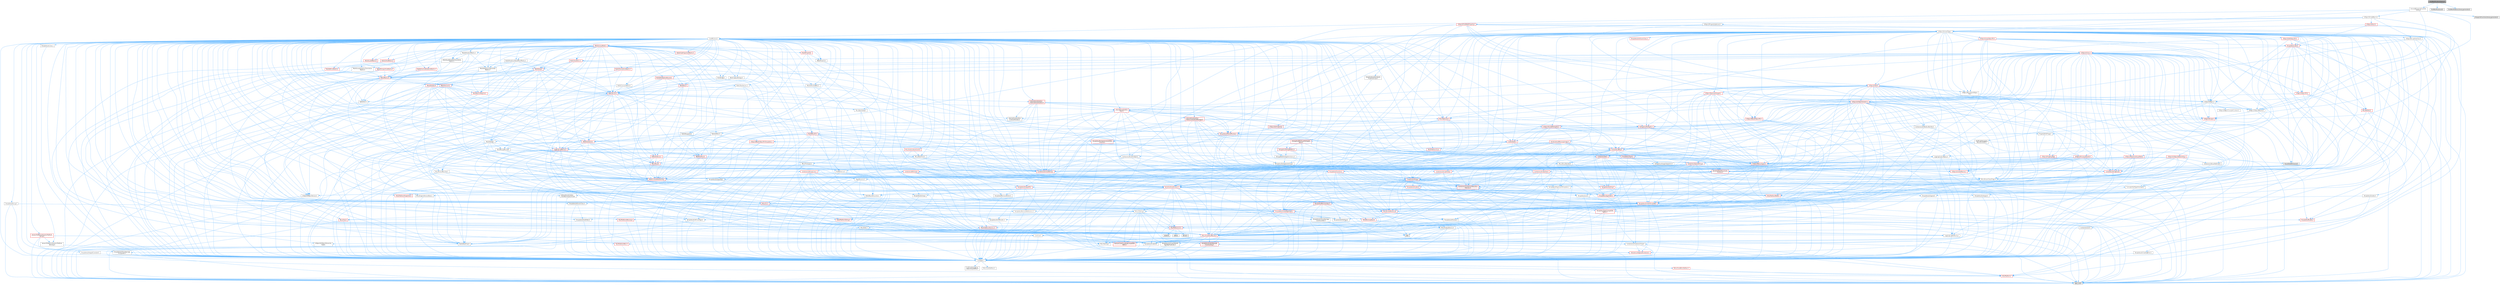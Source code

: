 digraph "FieldNotificationLibrary.h"
{
 // INTERACTIVE_SVG=YES
 // LATEX_PDF_SIZE
  bgcolor="transparent";
  edge [fontname=Helvetica,fontsize=10,labelfontname=Helvetica,labelfontsize=10];
  node [fontname=Helvetica,fontsize=10,shape=box,height=0.2,width=0.4];
  Node1 [id="Node000001",label="FieldNotificationLibrary.h",height=0.2,width=0.4,color="gray40", fillcolor="grey60", style="filled", fontcolor="black",tooltip=" "];
  Node1 -> Node2 [id="edge1_Node000001_Node000002",color="steelblue1",style="solid",tooltip=" "];
  Node2 [id="Node000002",label="Kismet/BlueprintFunction\lLibrary.h",height=0.2,width=0.4,color="grey40", fillcolor="white", style="filled",URL="$d3/d94/BlueprintFunctionLibrary_8h.html",tooltip=" "];
  Node2 -> Node3 [id="edge2_Node000002_Node000003",color="steelblue1",style="solid",tooltip=" "];
  Node3 [id="Node000003",label="CoreMinimal.h",height=0.2,width=0.4,color="grey40", fillcolor="white", style="filled",URL="$d7/d67/CoreMinimal_8h.html",tooltip=" "];
  Node3 -> Node4 [id="edge3_Node000003_Node000004",color="steelblue1",style="solid",tooltip=" "];
  Node4 [id="Node000004",label="CoreTypes.h",height=0.2,width=0.4,color="grey40", fillcolor="white", style="filled",URL="$dc/dec/CoreTypes_8h.html",tooltip=" "];
  Node4 -> Node5 [id="edge4_Node000004_Node000005",color="steelblue1",style="solid",tooltip=" "];
  Node5 [id="Node000005",label="HAL/Platform.h",height=0.2,width=0.4,color="red", fillcolor="#FFF0F0", style="filled",URL="$d9/dd0/Platform_8h.html",tooltip=" "];
  Node5 -> Node8 [id="edge5_Node000005_Node000008",color="steelblue1",style="solid",tooltip=" "];
  Node8 [id="Node000008",label="type_traits",height=0.2,width=0.4,color="grey60", fillcolor="#E0E0E0", style="filled",tooltip=" "];
  Node4 -> Node15 [id="edge6_Node000004_Node000015",color="steelblue1",style="solid",tooltip=" "];
  Node15 [id="Node000015",label="ProfilingDebugging\l/UMemoryDefines.h",height=0.2,width=0.4,color="grey40", fillcolor="white", style="filled",URL="$d2/da2/UMemoryDefines_8h.html",tooltip=" "];
  Node4 -> Node16 [id="edge7_Node000004_Node000016",color="steelblue1",style="solid",tooltip=" "];
  Node16 [id="Node000016",label="Misc/CoreMiscDefines.h",height=0.2,width=0.4,color="red", fillcolor="#FFF0F0", style="filled",URL="$da/d38/CoreMiscDefines_8h.html",tooltip=" "];
  Node16 -> Node5 [id="edge8_Node000016_Node000005",color="steelblue1",style="solid",tooltip=" "];
  Node4 -> Node17 [id="edge9_Node000004_Node000017",color="steelblue1",style="solid",tooltip=" "];
  Node17 [id="Node000017",label="Misc/CoreDefines.h",height=0.2,width=0.4,color="grey40", fillcolor="white", style="filled",URL="$d3/dd2/CoreDefines_8h.html",tooltip=" "];
  Node3 -> Node18 [id="edge10_Node000003_Node000018",color="steelblue1",style="solid",tooltip=" "];
  Node18 [id="Node000018",label="CoreFwd.h",height=0.2,width=0.4,color="grey40", fillcolor="white", style="filled",URL="$d1/d1e/CoreFwd_8h.html",tooltip=" "];
  Node18 -> Node4 [id="edge11_Node000018_Node000004",color="steelblue1",style="solid",tooltip=" "];
  Node18 -> Node19 [id="edge12_Node000018_Node000019",color="steelblue1",style="solid",tooltip=" "];
  Node19 [id="Node000019",label="Containers/ContainersFwd.h",height=0.2,width=0.4,color="grey40", fillcolor="white", style="filled",URL="$d4/d0a/ContainersFwd_8h.html",tooltip=" "];
  Node19 -> Node5 [id="edge13_Node000019_Node000005",color="steelblue1",style="solid",tooltip=" "];
  Node19 -> Node4 [id="edge14_Node000019_Node000004",color="steelblue1",style="solid",tooltip=" "];
  Node19 -> Node20 [id="edge15_Node000019_Node000020",color="steelblue1",style="solid",tooltip=" "];
  Node20 [id="Node000020",label="Traits/IsContiguousContainer.h",height=0.2,width=0.4,color="red", fillcolor="#FFF0F0", style="filled",URL="$d5/d3c/IsContiguousContainer_8h.html",tooltip=" "];
  Node20 -> Node4 [id="edge16_Node000020_Node000004",color="steelblue1",style="solid",tooltip=" "];
  Node18 -> Node23 [id="edge17_Node000018_Node000023",color="steelblue1",style="solid",tooltip=" "];
  Node23 [id="Node000023",label="Math/MathFwd.h",height=0.2,width=0.4,color="grey40", fillcolor="white", style="filled",URL="$d2/d10/MathFwd_8h.html",tooltip=" "];
  Node23 -> Node5 [id="edge18_Node000023_Node000005",color="steelblue1",style="solid",tooltip=" "];
  Node18 -> Node24 [id="edge19_Node000018_Node000024",color="steelblue1",style="solid",tooltip=" "];
  Node24 [id="Node000024",label="UObject/UObjectHierarchy\lFwd.h",height=0.2,width=0.4,color="grey40", fillcolor="white", style="filled",URL="$d3/d13/UObjectHierarchyFwd_8h.html",tooltip=" "];
  Node3 -> Node24 [id="edge20_Node000003_Node000024",color="steelblue1",style="solid",tooltip=" "];
  Node3 -> Node19 [id="edge21_Node000003_Node000019",color="steelblue1",style="solid",tooltip=" "];
  Node3 -> Node25 [id="edge22_Node000003_Node000025",color="steelblue1",style="solid",tooltip=" "];
  Node25 [id="Node000025",label="Misc/VarArgs.h",height=0.2,width=0.4,color="grey40", fillcolor="white", style="filled",URL="$d5/d6f/VarArgs_8h.html",tooltip=" "];
  Node25 -> Node4 [id="edge23_Node000025_Node000004",color="steelblue1",style="solid",tooltip=" "];
  Node3 -> Node26 [id="edge24_Node000003_Node000026",color="steelblue1",style="solid",tooltip=" "];
  Node26 [id="Node000026",label="Logging/LogVerbosity.h",height=0.2,width=0.4,color="grey40", fillcolor="white", style="filled",URL="$d2/d8f/LogVerbosity_8h.html",tooltip=" "];
  Node26 -> Node4 [id="edge25_Node000026_Node000004",color="steelblue1",style="solid",tooltip=" "];
  Node3 -> Node27 [id="edge26_Node000003_Node000027",color="steelblue1",style="solid",tooltip=" "];
  Node27 [id="Node000027",label="Misc/OutputDevice.h",height=0.2,width=0.4,color="grey40", fillcolor="white", style="filled",URL="$d7/d32/OutputDevice_8h.html",tooltip=" "];
  Node27 -> Node18 [id="edge27_Node000027_Node000018",color="steelblue1",style="solid",tooltip=" "];
  Node27 -> Node4 [id="edge28_Node000027_Node000004",color="steelblue1",style="solid",tooltip=" "];
  Node27 -> Node26 [id="edge29_Node000027_Node000026",color="steelblue1",style="solid",tooltip=" "];
  Node27 -> Node25 [id="edge30_Node000027_Node000025",color="steelblue1",style="solid",tooltip=" "];
  Node27 -> Node28 [id="edge31_Node000027_Node000028",color="steelblue1",style="solid",tooltip=" "];
  Node28 [id="Node000028",label="Templates/IsArrayOrRefOf\lTypeByPredicate.h",height=0.2,width=0.4,color="grey40", fillcolor="white", style="filled",URL="$d6/da1/IsArrayOrRefOfTypeByPredicate_8h.html",tooltip=" "];
  Node28 -> Node4 [id="edge32_Node000028_Node000004",color="steelblue1",style="solid",tooltip=" "];
  Node27 -> Node29 [id="edge33_Node000027_Node000029",color="steelblue1",style="solid",tooltip=" "];
  Node29 [id="Node000029",label="Templates/IsValidVariadic\lFunctionArg.h",height=0.2,width=0.4,color="red", fillcolor="#FFF0F0", style="filled",URL="$d0/dc8/IsValidVariadicFunctionArg_8h.html",tooltip=" "];
  Node29 -> Node4 [id="edge34_Node000029_Node000004",color="steelblue1",style="solid",tooltip=" "];
  Node29 -> Node8 [id="edge35_Node000029_Node000008",color="steelblue1",style="solid",tooltip=" "];
  Node27 -> Node31 [id="edge36_Node000027_Node000031",color="steelblue1",style="solid",tooltip=" "];
  Node31 [id="Node000031",label="Traits/IsCharEncodingCompatible\lWith.h",height=0.2,width=0.4,color="red", fillcolor="#FFF0F0", style="filled",URL="$df/dd1/IsCharEncodingCompatibleWith_8h.html",tooltip=" "];
  Node31 -> Node8 [id="edge37_Node000031_Node000008",color="steelblue1",style="solid",tooltip=" "];
  Node3 -> Node33 [id="edge38_Node000003_Node000033",color="steelblue1",style="solid",tooltip=" "];
  Node33 [id="Node000033",label="HAL/PlatformCrt.h",height=0.2,width=0.4,color="red", fillcolor="#FFF0F0", style="filled",URL="$d8/d75/PlatformCrt_8h.html",tooltip=" "];
  Node33 -> Node34 [id="edge39_Node000033_Node000034",color="steelblue1",style="solid",tooltip=" "];
  Node34 [id="Node000034",label="new",height=0.2,width=0.4,color="grey60", fillcolor="#E0E0E0", style="filled",tooltip=" "];
  Node33 -> Node35 [id="edge40_Node000033_Node000035",color="steelblue1",style="solid",tooltip=" "];
  Node35 [id="Node000035",label="wchar.h",height=0.2,width=0.4,color="grey60", fillcolor="#E0E0E0", style="filled",tooltip=" "];
  Node33 -> Node36 [id="edge41_Node000033_Node000036",color="steelblue1",style="solid",tooltip=" "];
  Node36 [id="Node000036",label="stddef.h",height=0.2,width=0.4,color="grey60", fillcolor="#E0E0E0", style="filled",tooltip=" "];
  Node33 -> Node37 [id="edge42_Node000033_Node000037",color="steelblue1",style="solid",tooltip=" "];
  Node37 [id="Node000037",label="stdlib.h",height=0.2,width=0.4,color="grey60", fillcolor="#E0E0E0", style="filled",tooltip=" "];
  Node3 -> Node43 [id="edge43_Node000003_Node000043",color="steelblue1",style="solid",tooltip=" "];
  Node43 [id="Node000043",label="HAL/PlatformMisc.h",height=0.2,width=0.4,color="red", fillcolor="#FFF0F0", style="filled",URL="$d0/df5/PlatformMisc_8h.html",tooltip=" "];
  Node43 -> Node4 [id="edge44_Node000043_Node000004",color="steelblue1",style="solid",tooltip=" "];
  Node3 -> Node62 [id="edge45_Node000003_Node000062",color="steelblue1",style="solid",tooltip=" "];
  Node62 [id="Node000062",label="Misc/AssertionMacros.h",height=0.2,width=0.4,color="red", fillcolor="#FFF0F0", style="filled",URL="$d0/dfa/AssertionMacros_8h.html",tooltip=" "];
  Node62 -> Node4 [id="edge46_Node000062_Node000004",color="steelblue1",style="solid",tooltip=" "];
  Node62 -> Node5 [id="edge47_Node000062_Node000005",color="steelblue1",style="solid",tooltip=" "];
  Node62 -> Node43 [id="edge48_Node000062_Node000043",color="steelblue1",style="solid",tooltip=" "];
  Node62 -> Node63 [id="edge49_Node000062_Node000063",color="steelblue1",style="solid",tooltip=" "];
  Node63 [id="Node000063",label="Templates/EnableIf.h",height=0.2,width=0.4,color="grey40", fillcolor="white", style="filled",URL="$d7/d60/EnableIf_8h.html",tooltip=" "];
  Node63 -> Node4 [id="edge50_Node000063_Node000004",color="steelblue1",style="solid",tooltip=" "];
  Node62 -> Node28 [id="edge51_Node000062_Node000028",color="steelblue1",style="solid",tooltip=" "];
  Node62 -> Node29 [id="edge52_Node000062_Node000029",color="steelblue1",style="solid",tooltip=" "];
  Node62 -> Node31 [id="edge53_Node000062_Node000031",color="steelblue1",style="solid",tooltip=" "];
  Node62 -> Node25 [id="edge54_Node000062_Node000025",color="steelblue1",style="solid",tooltip=" "];
  Node3 -> Node71 [id="edge55_Node000003_Node000071",color="steelblue1",style="solid",tooltip=" "];
  Node71 [id="Node000071",label="Templates/IsPointer.h",height=0.2,width=0.4,color="grey40", fillcolor="white", style="filled",URL="$d7/d05/IsPointer_8h.html",tooltip=" "];
  Node71 -> Node4 [id="edge56_Node000071_Node000004",color="steelblue1",style="solid",tooltip=" "];
  Node3 -> Node72 [id="edge57_Node000003_Node000072",color="steelblue1",style="solid",tooltip=" "];
  Node72 [id="Node000072",label="HAL/PlatformMemory.h",height=0.2,width=0.4,color="red", fillcolor="#FFF0F0", style="filled",URL="$de/d68/PlatformMemory_8h.html",tooltip=" "];
  Node72 -> Node4 [id="edge58_Node000072_Node000004",color="steelblue1",style="solid",tooltip=" "];
  Node3 -> Node55 [id="edge59_Node000003_Node000055",color="steelblue1",style="solid",tooltip=" "];
  Node55 [id="Node000055",label="HAL/PlatformAtomics.h",height=0.2,width=0.4,color="red", fillcolor="#FFF0F0", style="filled",URL="$d3/d36/PlatformAtomics_8h.html",tooltip=" "];
  Node55 -> Node4 [id="edge60_Node000055_Node000004",color="steelblue1",style="solid",tooltip=" "];
  Node3 -> Node77 [id="edge61_Node000003_Node000077",color="steelblue1",style="solid",tooltip=" "];
  Node77 [id="Node000077",label="Misc/Exec.h",height=0.2,width=0.4,color="grey40", fillcolor="white", style="filled",URL="$de/ddb/Exec_8h.html",tooltip=" "];
  Node77 -> Node4 [id="edge62_Node000077_Node000004",color="steelblue1",style="solid",tooltip=" "];
  Node77 -> Node62 [id="edge63_Node000077_Node000062",color="steelblue1",style="solid",tooltip=" "];
  Node3 -> Node78 [id="edge64_Node000003_Node000078",color="steelblue1",style="solid",tooltip=" "];
  Node78 [id="Node000078",label="HAL/MemoryBase.h",height=0.2,width=0.4,color="red", fillcolor="#FFF0F0", style="filled",URL="$d6/d9f/MemoryBase_8h.html",tooltip=" "];
  Node78 -> Node4 [id="edge65_Node000078_Node000004",color="steelblue1",style="solid",tooltip=" "];
  Node78 -> Node55 [id="edge66_Node000078_Node000055",color="steelblue1",style="solid",tooltip=" "];
  Node78 -> Node33 [id="edge67_Node000078_Node000033",color="steelblue1",style="solid",tooltip=" "];
  Node78 -> Node77 [id="edge68_Node000078_Node000077",color="steelblue1",style="solid",tooltip=" "];
  Node78 -> Node27 [id="edge69_Node000078_Node000027",color="steelblue1",style="solid",tooltip=" "];
  Node3 -> Node88 [id="edge70_Node000003_Node000088",color="steelblue1",style="solid",tooltip=" "];
  Node88 [id="Node000088",label="HAL/UnrealMemory.h",height=0.2,width=0.4,color="red", fillcolor="#FFF0F0", style="filled",URL="$d9/d96/UnrealMemory_8h.html",tooltip=" "];
  Node88 -> Node4 [id="edge71_Node000088_Node000004",color="steelblue1",style="solid",tooltip=" "];
  Node88 -> Node78 [id="edge72_Node000088_Node000078",color="steelblue1",style="solid",tooltip=" "];
  Node88 -> Node72 [id="edge73_Node000088_Node000072",color="steelblue1",style="solid",tooltip=" "];
  Node88 -> Node71 [id="edge74_Node000088_Node000071",color="steelblue1",style="solid",tooltip=" "];
  Node3 -> Node90 [id="edge75_Node000003_Node000090",color="steelblue1",style="solid",tooltip=" "];
  Node90 [id="Node000090",label="Templates/IsArithmetic.h",height=0.2,width=0.4,color="grey40", fillcolor="white", style="filled",URL="$d2/d5d/IsArithmetic_8h.html",tooltip=" "];
  Node90 -> Node4 [id="edge76_Node000090_Node000004",color="steelblue1",style="solid",tooltip=" "];
  Node3 -> Node84 [id="edge77_Node000003_Node000084",color="steelblue1",style="solid",tooltip=" "];
  Node84 [id="Node000084",label="Templates/AndOrNot.h",height=0.2,width=0.4,color="grey40", fillcolor="white", style="filled",URL="$db/d0a/AndOrNot_8h.html",tooltip=" "];
  Node84 -> Node4 [id="edge78_Node000084_Node000004",color="steelblue1",style="solid",tooltip=" "];
  Node3 -> Node91 [id="edge79_Node000003_Node000091",color="steelblue1",style="solid",tooltip=" "];
  Node91 [id="Node000091",label="Templates/IsPODType.h",height=0.2,width=0.4,color="grey40", fillcolor="white", style="filled",URL="$d7/db1/IsPODType_8h.html",tooltip=" "];
  Node91 -> Node4 [id="edge80_Node000091_Node000004",color="steelblue1",style="solid",tooltip=" "];
  Node3 -> Node92 [id="edge81_Node000003_Node000092",color="steelblue1",style="solid",tooltip=" "];
  Node92 [id="Node000092",label="Templates/IsUECoreType.h",height=0.2,width=0.4,color="grey40", fillcolor="white", style="filled",URL="$d1/db8/IsUECoreType_8h.html",tooltip=" "];
  Node92 -> Node4 [id="edge82_Node000092_Node000004",color="steelblue1",style="solid",tooltip=" "];
  Node92 -> Node8 [id="edge83_Node000092_Node000008",color="steelblue1",style="solid",tooltip=" "];
  Node3 -> Node85 [id="edge84_Node000003_Node000085",color="steelblue1",style="solid",tooltip=" "];
  Node85 [id="Node000085",label="Templates/IsTriviallyCopy\lConstructible.h",height=0.2,width=0.4,color="grey40", fillcolor="white", style="filled",URL="$d3/d78/IsTriviallyCopyConstructible_8h.html",tooltip=" "];
  Node85 -> Node4 [id="edge85_Node000085_Node000004",color="steelblue1",style="solid",tooltip=" "];
  Node85 -> Node8 [id="edge86_Node000085_Node000008",color="steelblue1",style="solid",tooltip=" "];
  Node3 -> Node93 [id="edge87_Node000003_Node000093",color="steelblue1",style="solid",tooltip=" "];
  Node93 [id="Node000093",label="Templates/UnrealTypeTraits.h",height=0.2,width=0.4,color="red", fillcolor="#FFF0F0", style="filled",URL="$d2/d2d/UnrealTypeTraits_8h.html",tooltip=" "];
  Node93 -> Node4 [id="edge88_Node000093_Node000004",color="steelblue1",style="solid",tooltip=" "];
  Node93 -> Node71 [id="edge89_Node000093_Node000071",color="steelblue1",style="solid",tooltip=" "];
  Node93 -> Node62 [id="edge90_Node000093_Node000062",color="steelblue1",style="solid",tooltip=" "];
  Node93 -> Node84 [id="edge91_Node000093_Node000084",color="steelblue1",style="solid",tooltip=" "];
  Node93 -> Node63 [id="edge92_Node000093_Node000063",color="steelblue1",style="solid",tooltip=" "];
  Node93 -> Node90 [id="edge93_Node000093_Node000090",color="steelblue1",style="solid",tooltip=" "];
  Node93 -> Node94 [id="edge94_Node000093_Node000094",color="steelblue1",style="solid",tooltip=" "];
  Node94 [id="Node000094",label="Templates/Models.h",height=0.2,width=0.4,color="red", fillcolor="#FFF0F0", style="filled",URL="$d3/d0c/Models_8h.html",tooltip=" "];
  Node93 -> Node91 [id="edge95_Node000093_Node000091",color="steelblue1",style="solid",tooltip=" "];
  Node93 -> Node92 [id="edge96_Node000093_Node000092",color="steelblue1",style="solid",tooltip=" "];
  Node93 -> Node85 [id="edge97_Node000093_Node000085",color="steelblue1",style="solid",tooltip=" "];
  Node3 -> Node63 [id="edge98_Node000003_Node000063",color="steelblue1",style="solid",tooltip=" "];
  Node3 -> Node95 [id="edge99_Node000003_Node000095",color="steelblue1",style="solid",tooltip=" "];
  Node95 [id="Node000095",label="Templates/RemoveReference.h",height=0.2,width=0.4,color="grey40", fillcolor="white", style="filled",URL="$da/dbe/RemoveReference_8h.html",tooltip=" "];
  Node95 -> Node4 [id="edge100_Node000095_Node000004",color="steelblue1",style="solid",tooltip=" "];
  Node3 -> Node96 [id="edge101_Node000003_Node000096",color="steelblue1",style="solid",tooltip=" "];
  Node96 [id="Node000096",label="Templates/IntegralConstant.h",height=0.2,width=0.4,color="grey40", fillcolor="white", style="filled",URL="$db/d1b/IntegralConstant_8h.html",tooltip=" "];
  Node96 -> Node4 [id="edge102_Node000096_Node000004",color="steelblue1",style="solid",tooltip=" "];
  Node3 -> Node97 [id="edge103_Node000003_Node000097",color="steelblue1",style="solid",tooltip=" "];
  Node97 [id="Node000097",label="Templates/IsClass.h",height=0.2,width=0.4,color="grey40", fillcolor="white", style="filled",URL="$db/dcb/IsClass_8h.html",tooltip=" "];
  Node97 -> Node4 [id="edge104_Node000097_Node000004",color="steelblue1",style="solid",tooltip=" "];
  Node3 -> Node98 [id="edge105_Node000003_Node000098",color="steelblue1",style="solid",tooltip=" "];
  Node98 [id="Node000098",label="Templates/TypeCompatible\lBytes.h",height=0.2,width=0.4,color="red", fillcolor="#FFF0F0", style="filled",URL="$df/d0a/TypeCompatibleBytes_8h.html",tooltip=" "];
  Node98 -> Node4 [id="edge106_Node000098_Node000004",color="steelblue1",style="solid",tooltip=" "];
  Node98 -> Node34 [id="edge107_Node000098_Node000034",color="steelblue1",style="solid",tooltip=" "];
  Node98 -> Node8 [id="edge108_Node000098_Node000008",color="steelblue1",style="solid",tooltip=" "];
  Node3 -> Node20 [id="edge109_Node000003_Node000020",color="steelblue1",style="solid",tooltip=" "];
  Node3 -> Node99 [id="edge110_Node000003_Node000099",color="steelblue1",style="solid",tooltip=" "];
  Node99 [id="Node000099",label="Templates/UnrealTemplate.h",height=0.2,width=0.4,color="red", fillcolor="#FFF0F0", style="filled",URL="$d4/d24/UnrealTemplate_8h.html",tooltip=" "];
  Node99 -> Node4 [id="edge111_Node000099_Node000004",color="steelblue1",style="solid",tooltip=" "];
  Node99 -> Node71 [id="edge112_Node000099_Node000071",color="steelblue1",style="solid",tooltip=" "];
  Node99 -> Node88 [id="edge113_Node000099_Node000088",color="steelblue1",style="solid",tooltip=" "];
  Node99 -> Node93 [id="edge114_Node000099_Node000093",color="steelblue1",style="solid",tooltip=" "];
  Node99 -> Node95 [id="edge115_Node000099_Node000095",color="steelblue1",style="solid",tooltip=" "];
  Node99 -> Node98 [id="edge116_Node000099_Node000098",color="steelblue1",style="solid",tooltip=" "];
  Node99 -> Node20 [id="edge117_Node000099_Node000020",color="steelblue1",style="solid",tooltip=" "];
  Node99 -> Node8 [id="edge118_Node000099_Node000008",color="steelblue1",style="solid",tooltip=" "];
  Node3 -> Node48 [id="edge119_Node000003_Node000048",color="steelblue1",style="solid",tooltip=" "];
  Node48 [id="Node000048",label="Math/NumericLimits.h",height=0.2,width=0.4,color="grey40", fillcolor="white", style="filled",URL="$df/d1b/NumericLimits_8h.html",tooltip=" "];
  Node48 -> Node4 [id="edge120_Node000048_Node000004",color="steelblue1",style="solid",tooltip=" "];
  Node3 -> Node103 [id="edge121_Node000003_Node000103",color="steelblue1",style="solid",tooltip=" "];
  Node103 [id="Node000103",label="HAL/PlatformMath.h",height=0.2,width=0.4,color="red", fillcolor="#FFF0F0", style="filled",URL="$dc/d53/PlatformMath_8h.html",tooltip=" "];
  Node103 -> Node4 [id="edge122_Node000103_Node000004",color="steelblue1",style="solid",tooltip=" "];
  Node3 -> Node86 [id="edge123_Node000003_Node000086",color="steelblue1",style="solid",tooltip=" "];
  Node86 [id="Node000086",label="Templates/IsTriviallyCopy\lAssignable.h",height=0.2,width=0.4,color="grey40", fillcolor="white", style="filled",URL="$d2/df2/IsTriviallyCopyAssignable_8h.html",tooltip=" "];
  Node86 -> Node4 [id="edge124_Node000086_Node000004",color="steelblue1",style="solid",tooltip=" "];
  Node86 -> Node8 [id="edge125_Node000086_Node000008",color="steelblue1",style="solid",tooltip=" "];
  Node3 -> Node111 [id="edge126_Node000003_Node000111",color="steelblue1",style="solid",tooltip=" "];
  Node111 [id="Node000111",label="Templates/MemoryOps.h",height=0.2,width=0.4,color="red", fillcolor="#FFF0F0", style="filled",URL="$db/dea/MemoryOps_8h.html",tooltip=" "];
  Node111 -> Node4 [id="edge127_Node000111_Node000004",color="steelblue1",style="solid",tooltip=" "];
  Node111 -> Node88 [id="edge128_Node000111_Node000088",color="steelblue1",style="solid",tooltip=" "];
  Node111 -> Node86 [id="edge129_Node000111_Node000086",color="steelblue1",style="solid",tooltip=" "];
  Node111 -> Node85 [id="edge130_Node000111_Node000085",color="steelblue1",style="solid",tooltip=" "];
  Node111 -> Node93 [id="edge131_Node000111_Node000093",color="steelblue1",style="solid",tooltip=" "];
  Node111 -> Node34 [id="edge132_Node000111_Node000034",color="steelblue1",style="solid",tooltip=" "];
  Node111 -> Node8 [id="edge133_Node000111_Node000008",color="steelblue1",style="solid",tooltip=" "];
  Node3 -> Node112 [id="edge134_Node000003_Node000112",color="steelblue1",style="solid",tooltip=" "];
  Node112 [id="Node000112",label="Containers/ContainerAllocation\lPolicies.h",height=0.2,width=0.4,color="red", fillcolor="#FFF0F0", style="filled",URL="$d7/dff/ContainerAllocationPolicies_8h.html",tooltip=" "];
  Node112 -> Node4 [id="edge135_Node000112_Node000004",color="steelblue1",style="solid",tooltip=" "];
  Node112 -> Node112 [id="edge136_Node000112_Node000112",color="steelblue1",style="solid",tooltip=" "];
  Node112 -> Node103 [id="edge137_Node000112_Node000103",color="steelblue1",style="solid",tooltip=" "];
  Node112 -> Node88 [id="edge138_Node000112_Node000088",color="steelblue1",style="solid",tooltip=" "];
  Node112 -> Node48 [id="edge139_Node000112_Node000048",color="steelblue1",style="solid",tooltip=" "];
  Node112 -> Node62 [id="edge140_Node000112_Node000062",color="steelblue1",style="solid",tooltip=" "];
  Node112 -> Node111 [id="edge141_Node000112_Node000111",color="steelblue1",style="solid",tooltip=" "];
  Node112 -> Node98 [id="edge142_Node000112_Node000098",color="steelblue1",style="solid",tooltip=" "];
  Node112 -> Node8 [id="edge143_Node000112_Node000008",color="steelblue1",style="solid",tooltip=" "];
  Node3 -> Node115 [id="edge144_Node000003_Node000115",color="steelblue1",style="solid",tooltip=" "];
  Node115 [id="Node000115",label="Templates/IsEnumClass.h",height=0.2,width=0.4,color="grey40", fillcolor="white", style="filled",URL="$d7/d15/IsEnumClass_8h.html",tooltip=" "];
  Node115 -> Node4 [id="edge145_Node000115_Node000004",color="steelblue1",style="solid",tooltip=" "];
  Node115 -> Node84 [id="edge146_Node000115_Node000084",color="steelblue1",style="solid",tooltip=" "];
  Node3 -> Node116 [id="edge147_Node000003_Node000116",color="steelblue1",style="solid",tooltip=" "];
  Node116 [id="Node000116",label="HAL/PlatformProperties.h",height=0.2,width=0.4,color="red", fillcolor="#FFF0F0", style="filled",URL="$d9/db0/PlatformProperties_8h.html",tooltip=" "];
  Node116 -> Node4 [id="edge148_Node000116_Node000004",color="steelblue1",style="solid",tooltip=" "];
  Node3 -> Node119 [id="edge149_Node000003_Node000119",color="steelblue1",style="solid",tooltip=" "];
  Node119 [id="Node000119",label="Misc/EngineVersionBase.h",height=0.2,width=0.4,color="grey40", fillcolor="white", style="filled",URL="$d5/d2b/EngineVersionBase_8h.html",tooltip=" "];
  Node119 -> Node4 [id="edge150_Node000119_Node000004",color="steelblue1",style="solid",tooltip=" "];
  Node3 -> Node120 [id="edge151_Node000003_Node000120",color="steelblue1",style="solid",tooltip=" "];
  Node120 [id="Node000120",label="Internationalization\l/TextNamespaceFwd.h",height=0.2,width=0.4,color="grey40", fillcolor="white", style="filled",URL="$d8/d97/TextNamespaceFwd_8h.html",tooltip=" "];
  Node120 -> Node4 [id="edge152_Node000120_Node000004",color="steelblue1",style="solid",tooltip=" "];
  Node3 -> Node121 [id="edge153_Node000003_Node000121",color="steelblue1",style="solid",tooltip=" "];
  Node121 [id="Node000121",label="Serialization/Archive.h",height=0.2,width=0.4,color="red", fillcolor="#FFF0F0", style="filled",URL="$d7/d3b/Archive_8h.html",tooltip=" "];
  Node121 -> Node18 [id="edge154_Node000121_Node000018",color="steelblue1",style="solid",tooltip=" "];
  Node121 -> Node4 [id="edge155_Node000121_Node000004",color="steelblue1",style="solid",tooltip=" "];
  Node121 -> Node116 [id="edge156_Node000121_Node000116",color="steelblue1",style="solid",tooltip=" "];
  Node121 -> Node120 [id="edge157_Node000121_Node000120",color="steelblue1",style="solid",tooltip=" "];
  Node121 -> Node23 [id="edge158_Node000121_Node000023",color="steelblue1",style="solid",tooltip=" "];
  Node121 -> Node62 [id="edge159_Node000121_Node000062",color="steelblue1",style="solid",tooltip=" "];
  Node121 -> Node119 [id="edge160_Node000121_Node000119",color="steelblue1",style="solid",tooltip=" "];
  Node121 -> Node25 [id="edge161_Node000121_Node000025",color="steelblue1",style="solid",tooltip=" "];
  Node121 -> Node63 [id="edge162_Node000121_Node000063",color="steelblue1",style="solid",tooltip=" "];
  Node121 -> Node28 [id="edge163_Node000121_Node000028",color="steelblue1",style="solid",tooltip=" "];
  Node121 -> Node115 [id="edge164_Node000121_Node000115",color="steelblue1",style="solid",tooltip=" "];
  Node121 -> Node108 [id="edge165_Node000121_Node000108",color="steelblue1",style="solid",tooltip=" "];
  Node108 [id="Node000108",label="Templates/IsSigned.h",height=0.2,width=0.4,color="grey40", fillcolor="white", style="filled",URL="$d8/dd8/IsSigned_8h.html",tooltip=" "];
  Node108 -> Node4 [id="edge166_Node000108_Node000004",color="steelblue1",style="solid",tooltip=" "];
  Node121 -> Node29 [id="edge167_Node000121_Node000029",color="steelblue1",style="solid",tooltip=" "];
  Node121 -> Node99 [id="edge168_Node000121_Node000099",color="steelblue1",style="solid",tooltip=" "];
  Node121 -> Node31 [id="edge169_Node000121_Node000031",color="steelblue1",style="solid",tooltip=" "];
  Node121 -> Node124 [id="edge170_Node000121_Node000124",color="steelblue1",style="solid",tooltip=" "];
  Node124 [id="Node000124",label="UObject/ObjectVersion.h",height=0.2,width=0.4,color="grey40", fillcolor="white", style="filled",URL="$da/d63/ObjectVersion_8h.html",tooltip=" "];
  Node124 -> Node4 [id="edge171_Node000124_Node000004",color="steelblue1",style="solid",tooltip=" "];
  Node3 -> Node125 [id="edge172_Node000003_Node000125",color="steelblue1",style="solid",tooltip=" "];
  Node125 [id="Node000125",label="Templates/Less.h",height=0.2,width=0.4,color="grey40", fillcolor="white", style="filled",URL="$de/dc8/Less_8h.html",tooltip=" "];
  Node125 -> Node4 [id="edge173_Node000125_Node000004",color="steelblue1",style="solid",tooltip=" "];
  Node125 -> Node99 [id="edge174_Node000125_Node000099",color="steelblue1",style="solid",tooltip=" "];
  Node3 -> Node126 [id="edge175_Node000003_Node000126",color="steelblue1",style="solid",tooltip=" "];
  Node126 [id="Node000126",label="Templates/Sorting.h",height=0.2,width=0.4,color="red", fillcolor="#FFF0F0", style="filled",URL="$d3/d9e/Sorting_8h.html",tooltip=" "];
  Node126 -> Node4 [id="edge176_Node000126_Node000004",color="steelblue1",style="solid",tooltip=" "];
  Node126 -> Node103 [id="edge177_Node000126_Node000103",color="steelblue1",style="solid",tooltip=" "];
  Node126 -> Node125 [id="edge178_Node000126_Node000125",color="steelblue1",style="solid",tooltip=" "];
  Node3 -> Node137 [id="edge179_Node000003_Node000137",color="steelblue1",style="solid",tooltip=" "];
  Node137 [id="Node000137",label="Misc/Char.h",height=0.2,width=0.4,color="red", fillcolor="#FFF0F0", style="filled",URL="$d0/d58/Char_8h.html",tooltip=" "];
  Node137 -> Node4 [id="edge180_Node000137_Node000004",color="steelblue1",style="solid",tooltip=" "];
  Node137 -> Node8 [id="edge181_Node000137_Node000008",color="steelblue1",style="solid",tooltip=" "];
  Node3 -> Node140 [id="edge182_Node000003_Node000140",color="steelblue1",style="solid",tooltip=" "];
  Node140 [id="Node000140",label="GenericPlatform/GenericPlatform\lStricmp.h",height=0.2,width=0.4,color="grey40", fillcolor="white", style="filled",URL="$d2/d86/GenericPlatformStricmp_8h.html",tooltip=" "];
  Node140 -> Node4 [id="edge183_Node000140_Node000004",color="steelblue1",style="solid",tooltip=" "];
  Node3 -> Node141 [id="edge184_Node000003_Node000141",color="steelblue1",style="solid",tooltip=" "];
  Node141 [id="Node000141",label="GenericPlatform/GenericPlatform\lString.h",height=0.2,width=0.4,color="red", fillcolor="#FFF0F0", style="filled",URL="$dd/d20/GenericPlatformString_8h.html",tooltip=" "];
  Node141 -> Node4 [id="edge185_Node000141_Node000004",color="steelblue1",style="solid",tooltip=" "];
  Node141 -> Node140 [id="edge186_Node000141_Node000140",color="steelblue1",style="solid",tooltip=" "];
  Node141 -> Node63 [id="edge187_Node000141_Node000063",color="steelblue1",style="solid",tooltip=" "];
  Node141 -> Node31 [id="edge188_Node000141_Node000031",color="steelblue1",style="solid",tooltip=" "];
  Node141 -> Node8 [id="edge189_Node000141_Node000008",color="steelblue1",style="solid",tooltip=" "];
  Node3 -> Node74 [id="edge190_Node000003_Node000074",color="steelblue1",style="solid",tooltip=" "];
  Node74 [id="Node000074",label="HAL/PlatformString.h",height=0.2,width=0.4,color="red", fillcolor="#FFF0F0", style="filled",URL="$db/db5/PlatformString_8h.html",tooltip=" "];
  Node74 -> Node4 [id="edge191_Node000074_Node000004",color="steelblue1",style="solid",tooltip=" "];
  Node3 -> Node144 [id="edge192_Node000003_Node000144",color="steelblue1",style="solid",tooltip=" "];
  Node144 [id="Node000144",label="Misc/CString.h",height=0.2,width=0.4,color="grey40", fillcolor="white", style="filled",URL="$d2/d49/CString_8h.html",tooltip=" "];
  Node144 -> Node4 [id="edge193_Node000144_Node000004",color="steelblue1",style="solid",tooltip=" "];
  Node144 -> Node33 [id="edge194_Node000144_Node000033",color="steelblue1",style="solid",tooltip=" "];
  Node144 -> Node74 [id="edge195_Node000144_Node000074",color="steelblue1",style="solid",tooltip=" "];
  Node144 -> Node62 [id="edge196_Node000144_Node000062",color="steelblue1",style="solid",tooltip=" "];
  Node144 -> Node137 [id="edge197_Node000144_Node000137",color="steelblue1",style="solid",tooltip=" "];
  Node144 -> Node25 [id="edge198_Node000144_Node000025",color="steelblue1",style="solid",tooltip=" "];
  Node144 -> Node28 [id="edge199_Node000144_Node000028",color="steelblue1",style="solid",tooltip=" "];
  Node144 -> Node29 [id="edge200_Node000144_Node000029",color="steelblue1",style="solid",tooltip=" "];
  Node144 -> Node31 [id="edge201_Node000144_Node000031",color="steelblue1",style="solid",tooltip=" "];
  Node3 -> Node145 [id="edge202_Node000003_Node000145",color="steelblue1",style="solid",tooltip=" "];
  Node145 [id="Node000145",label="Misc/Crc.h",height=0.2,width=0.4,color="red", fillcolor="#FFF0F0", style="filled",URL="$d4/dd2/Crc_8h.html",tooltip=" "];
  Node145 -> Node4 [id="edge203_Node000145_Node000004",color="steelblue1",style="solid",tooltip=" "];
  Node145 -> Node74 [id="edge204_Node000145_Node000074",color="steelblue1",style="solid",tooltip=" "];
  Node145 -> Node62 [id="edge205_Node000145_Node000062",color="steelblue1",style="solid",tooltip=" "];
  Node145 -> Node144 [id="edge206_Node000145_Node000144",color="steelblue1",style="solid",tooltip=" "];
  Node145 -> Node137 [id="edge207_Node000145_Node000137",color="steelblue1",style="solid",tooltip=" "];
  Node145 -> Node93 [id="edge208_Node000145_Node000093",color="steelblue1",style="solid",tooltip=" "];
  Node3 -> Node136 [id="edge209_Node000003_Node000136",color="steelblue1",style="solid",tooltip=" "];
  Node136 [id="Node000136",label="Math/UnrealMathUtility.h",height=0.2,width=0.4,color="red", fillcolor="#FFF0F0", style="filled",URL="$db/db8/UnrealMathUtility_8h.html",tooltip=" "];
  Node136 -> Node4 [id="edge210_Node000136_Node000004",color="steelblue1",style="solid",tooltip=" "];
  Node136 -> Node62 [id="edge211_Node000136_Node000062",color="steelblue1",style="solid",tooltip=" "];
  Node136 -> Node103 [id="edge212_Node000136_Node000103",color="steelblue1",style="solid",tooltip=" "];
  Node136 -> Node23 [id="edge213_Node000136_Node000023",color="steelblue1",style="solid",tooltip=" "];
  Node3 -> Node146 [id="edge214_Node000003_Node000146",color="steelblue1",style="solid",tooltip=" "];
  Node146 [id="Node000146",label="Containers/UnrealString.h",height=0.2,width=0.4,color="red", fillcolor="#FFF0F0", style="filled",URL="$d5/dba/UnrealString_8h.html",tooltip=" "];
  Node3 -> Node150 [id="edge215_Node000003_Node000150",color="steelblue1",style="solid",tooltip=" "];
  Node150 [id="Node000150",label="Containers/Array.h",height=0.2,width=0.4,color="red", fillcolor="#FFF0F0", style="filled",URL="$df/dd0/Array_8h.html",tooltip=" "];
  Node150 -> Node4 [id="edge216_Node000150_Node000004",color="steelblue1",style="solid",tooltip=" "];
  Node150 -> Node62 [id="edge217_Node000150_Node000062",color="steelblue1",style="solid",tooltip=" "];
  Node150 -> Node88 [id="edge218_Node000150_Node000088",color="steelblue1",style="solid",tooltip=" "];
  Node150 -> Node93 [id="edge219_Node000150_Node000093",color="steelblue1",style="solid",tooltip=" "];
  Node150 -> Node99 [id="edge220_Node000150_Node000099",color="steelblue1",style="solid",tooltip=" "];
  Node150 -> Node112 [id="edge221_Node000150_Node000112",color="steelblue1",style="solid",tooltip=" "];
  Node150 -> Node121 [id="edge222_Node000150_Node000121",color="steelblue1",style="solid",tooltip=" "];
  Node150 -> Node171 [id="edge223_Node000150_Node000171",color="steelblue1",style="solid",tooltip=" "];
  Node171 [id="Node000171",label="Concepts/GetTypeHashable.h",height=0.2,width=0.4,color="grey40", fillcolor="white", style="filled",URL="$d3/da2/GetTypeHashable_8h.html",tooltip=" "];
  Node171 -> Node4 [id="edge224_Node000171_Node000004",color="steelblue1",style="solid",tooltip=" "];
  Node171 -> Node162 [id="edge225_Node000171_Node000162",color="steelblue1",style="solid",tooltip=" "];
  Node162 [id="Node000162",label="Templates/TypeHash.h",height=0.2,width=0.4,color="red", fillcolor="#FFF0F0", style="filled",URL="$d1/d62/TypeHash_8h.html",tooltip=" "];
  Node162 -> Node4 [id="edge226_Node000162_Node000004",color="steelblue1",style="solid",tooltip=" "];
  Node162 -> Node145 [id="edge227_Node000162_Node000145",color="steelblue1",style="solid",tooltip=" "];
  Node162 -> Node8 [id="edge228_Node000162_Node000008",color="steelblue1",style="solid",tooltip=" "];
  Node150 -> Node129 [id="edge229_Node000150_Node000129",color="steelblue1",style="solid",tooltip=" "];
  Node129 [id="Node000129",label="Templates/Invoke.h",height=0.2,width=0.4,color="red", fillcolor="#FFF0F0", style="filled",URL="$d7/deb/Invoke_8h.html",tooltip=" "];
  Node129 -> Node4 [id="edge230_Node000129_Node000004",color="steelblue1",style="solid",tooltip=" "];
  Node129 -> Node99 [id="edge231_Node000129_Node000099",color="steelblue1",style="solid",tooltip=" "];
  Node129 -> Node8 [id="edge232_Node000129_Node000008",color="steelblue1",style="solid",tooltip=" "];
  Node150 -> Node125 [id="edge233_Node000150_Node000125",color="steelblue1",style="solid",tooltip=" "];
  Node150 -> Node126 [id="edge234_Node000150_Node000126",color="steelblue1",style="solid",tooltip=" "];
  Node150 -> Node173 [id="edge235_Node000150_Node000173",color="steelblue1",style="solid",tooltip=" "];
  Node173 [id="Node000173",label="Templates/AlignmentTemplates.h",height=0.2,width=0.4,color="grey40", fillcolor="white", style="filled",URL="$dd/d32/AlignmentTemplates_8h.html",tooltip=" "];
  Node173 -> Node4 [id="edge236_Node000173_Node000004",color="steelblue1",style="solid",tooltip=" "];
  Node173 -> Node82 [id="edge237_Node000173_Node000082",color="steelblue1",style="solid",tooltip=" "];
  Node82 [id="Node000082",label="Templates/IsIntegral.h",height=0.2,width=0.4,color="grey40", fillcolor="white", style="filled",URL="$da/d64/IsIntegral_8h.html",tooltip=" "];
  Node82 -> Node4 [id="edge238_Node000082_Node000004",color="steelblue1",style="solid",tooltip=" "];
  Node173 -> Node71 [id="edge239_Node000173_Node000071",color="steelblue1",style="solid",tooltip=" "];
  Node150 -> Node8 [id="edge240_Node000150_Node000008",color="steelblue1",style="solid",tooltip=" "];
  Node3 -> Node174 [id="edge241_Node000003_Node000174",color="steelblue1",style="solid",tooltip=" "];
  Node174 [id="Node000174",label="Misc/FrameNumber.h",height=0.2,width=0.4,color="grey40", fillcolor="white", style="filled",URL="$dd/dbd/FrameNumber_8h.html",tooltip=" "];
  Node174 -> Node4 [id="edge242_Node000174_Node000004",color="steelblue1",style="solid",tooltip=" "];
  Node174 -> Node48 [id="edge243_Node000174_Node000048",color="steelblue1",style="solid",tooltip=" "];
  Node174 -> Node136 [id="edge244_Node000174_Node000136",color="steelblue1",style="solid",tooltip=" "];
  Node174 -> Node63 [id="edge245_Node000174_Node000063",color="steelblue1",style="solid",tooltip=" "];
  Node174 -> Node93 [id="edge246_Node000174_Node000093",color="steelblue1",style="solid",tooltip=" "];
  Node3 -> Node175 [id="edge247_Node000003_Node000175",color="steelblue1",style="solid",tooltip=" "];
  Node175 [id="Node000175",label="Misc/Timespan.h",height=0.2,width=0.4,color="grey40", fillcolor="white", style="filled",URL="$da/dd9/Timespan_8h.html",tooltip=" "];
  Node175 -> Node4 [id="edge248_Node000175_Node000004",color="steelblue1",style="solid",tooltip=" "];
  Node175 -> Node176 [id="edge249_Node000175_Node000176",color="steelblue1",style="solid",tooltip=" "];
  Node176 [id="Node000176",label="Math/Interval.h",height=0.2,width=0.4,color="grey40", fillcolor="white", style="filled",URL="$d1/d55/Interval_8h.html",tooltip=" "];
  Node176 -> Node4 [id="edge250_Node000176_Node000004",color="steelblue1",style="solid",tooltip=" "];
  Node176 -> Node90 [id="edge251_Node000176_Node000090",color="steelblue1",style="solid",tooltip=" "];
  Node176 -> Node93 [id="edge252_Node000176_Node000093",color="steelblue1",style="solid",tooltip=" "];
  Node176 -> Node48 [id="edge253_Node000176_Node000048",color="steelblue1",style="solid",tooltip=" "];
  Node176 -> Node136 [id="edge254_Node000176_Node000136",color="steelblue1",style="solid",tooltip=" "];
  Node175 -> Node136 [id="edge255_Node000175_Node000136",color="steelblue1",style="solid",tooltip=" "];
  Node175 -> Node62 [id="edge256_Node000175_Node000062",color="steelblue1",style="solid",tooltip=" "];
  Node3 -> Node177 [id="edge257_Node000003_Node000177",color="steelblue1",style="solid",tooltip=" "];
  Node177 [id="Node000177",label="Containers/StringConv.h",height=0.2,width=0.4,color="red", fillcolor="#FFF0F0", style="filled",URL="$d3/ddf/StringConv_8h.html",tooltip=" "];
  Node177 -> Node4 [id="edge258_Node000177_Node000004",color="steelblue1",style="solid",tooltip=" "];
  Node177 -> Node62 [id="edge259_Node000177_Node000062",color="steelblue1",style="solid",tooltip=" "];
  Node177 -> Node112 [id="edge260_Node000177_Node000112",color="steelblue1",style="solid",tooltip=" "];
  Node177 -> Node150 [id="edge261_Node000177_Node000150",color="steelblue1",style="solid",tooltip=" "];
  Node177 -> Node144 [id="edge262_Node000177_Node000144",color="steelblue1",style="solid",tooltip=" "];
  Node177 -> Node178 [id="edge263_Node000177_Node000178",color="steelblue1",style="solid",tooltip=" "];
  Node178 [id="Node000178",label="Templates/IsArray.h",height=0.2,width=0.4,color="grey40", fillcolor="white", style="filled",URL="$d8/d8d/IsArray_8h.html",tooltip=" "];
  Node178 -> Node4 [id="edge264_Node000178_Node000004",color="steelblue1",style="solid",tooltip=" "];
  Node177 -> Node99 [id="edge265_Node000177_Node000099",color="steelblue1",style="solid",tooltip=" "];
  Node177 -> Node93 [id="edge266_Node000177_Node000093",color="steelblue1",style="solid",tooltip=" "];
  Node177 -> Node31 [id="edge267_Node000177_Node000031",color="steelblue1",style="solid",tooltip=" "];
  Node177 -> Node20 [id="edge268_Node000177_Node000020",color="steelblue1",style="solid",tooltip=" "];
  Node177 -> Node8 [id="edge269_Node000177_Node000008",color="steelblue1",style="solid",tooltip=" "];
  Node3 -> Node179 [id="edge270_Node000003_Node000179",color="steelblue1",style="solid",tooltip=" "];
  Node179 [id="Node000179",label="UObject/UnrealNames.h",height=0.2,width=0.4,color="red", fillcolor="#FFF0F0", style="filled",URL="$d8/db1/UnrealNames_8h.html",tooltip=" "];
  Node179 -> Node4 [id="edge271_Node000179_Node000004",color="steelblue1",style="solid",tooltip=" "];
  Node3 -> Node181 [id="edge272_Node000003_Node000181",color="steelblue1",style="solid",tooltip=" "];
  Node181 [id="Node000181",label="UObject/NameTypes.h",height=0.2,width=0.4,color="red", fillcolor="#FFF0F0", style="filled",URL="$d6/d35/NameTypes_8h.html",tooltip=" "];
  Node181 -> Node4 [id="edge273_Node000181_Node000004",color="steelblue1",style="solid",tooltip=" "];
  Node181 -> Node62 [id="edge274_Node000181_Node000062",color="steelblue1",style="solid",tooltip=" "];
  Node181 -> Node88 [id="edge275_Node000181_Node000088",color="steelblue1",style="solid",tooltip=" "];
  Node181 -> Node93 [id="edge276_Node000181_Node000093",color="steelblue1",style="solid",tooltip=" "];
  Node181 -> Node99 [id="edge277_Node000181_Node000099",color="steelblue1",style="solid",tooltip=" "];
  Node181 -> Node146 [id="edge278_Node000181_Node000146",color="steelblue1",style="solid",tooltip=" "];
  Node181 -> Node177 [id="edge279_Node000181_Node000177",color="steelblue1",style="solid",tooltip=" "];
  Node181 -> Node45 [id="edge280_Node000181_Node000045",color="steelblue1",style="solid",tooltip=" "];
  Node45 [id="Node000045",label="Containers/StringFwd.h",height=0.2,width=0.4,color="red", fillcolor="#FFF0F0", style="filled",URL="$df/d37/StringFwd_8h.html",tooltip=" "];
  Node45 -> Node4 [id="edge281_Node000045_Node000004",color="steelblue1",style="solid",tooltip=" "];
  Node45 -> Node20 [id="edge282_Node000045_Node000020",color="steelblue1",style="solid",tooltip=" "];
  Node181 -> Node179 [id="edge283_Node000181_Node000179",color="steelblue1",style="solid",tooltip=" "];
  Node3 -> Node189 [id="edge284_Node000003_Node000189",color="steelblue1",style="solid",tooltip=" "];
  Node189 [id="Node000189",label="Misc/Parse.h",height=0.2,width=0.4,color="red", fillcolor="#FFF0F0", style="filled",URL="$dc/d71/Parse_8h.html",tooltip=" "];
  Node189 -> Node45 [id="edge285_Node000189_Node000045",color="steelblue1",style="solid",tooltip=" "];
  Node189 -> Node146 [id="edge286_Node000189_Node000146",color="steelblue1",style="solid",tooltip=" "];
  Node189 -> Node4 [id="edge287_Node000189_Node000004",color="steelblue1",style="solid",tooltip=" "];
  Node189 -> Node33 [id="edge288_Node000189_Node000033",color="steelblue1",style="solid",tooltip=" "];
  Node189 -> Node50 [id="edge289_Node000189_Node000050",color="steelblue1",style="solid",tooltip=" "];
  Node50 [id="Node000050",label="Misc/EnumClassFlags.h",height=0.2,width=0.4,color="grey40", fillcolor="white", style="filled",URL="$d8/de7/EnumClassFlags_8h.html",tooltip=" "];
  Node189 -> Node190 [id="edge290_Node000189_Node000190",color="steelblue1",style="solid",tooltip=" "];
  Node190 [id="Node000190",label="Templates/Function.h",height=0.2,width=0.4,color="red", fillcolor="#FFF0F0", style="filled",URL="$df/df5/Function_8h.html",tooltip=" "];
  Node190 -> Node4 [id="edge291_Node000190_Node000004",color="steelblue1",style="solid",tooltip=" "];
  Node190 -> Node62 [id="edge292_Node000190_Node000062",color="steelblue1",style="solid",tooltip=" "];
  Node190 -> Node88 [id="edge293_Node000190_Node000088",color="steelblue1",style="solid",tooltip=" "];
  Node190 -> Node93 [id="edge294_Node000190_Node000093",color="steelblue1",style="solid",tooltip=" "];
  Node190 -> Node129 [id="edge295_Node000190_Node000129",color="steelblue1",style="solid",tooltip=" "];
  Node190 -> Node99 [id="edge296_Node000190_Node000099",color="steelblue1",style="solid",tooltip=" "];
  Node190 -> Node136 [id="edge297_Node000190_Node000136",color="steelblue1",style="solid",tooltip=" "];
  Node190 -> Node34 [id="edge298_Node000190_Node000034",color="steelblue1",style="solid",tooltip=" "];
  Node190 -> Node8 [id="edge299_Node000190_Node000008",color="steelblue1",style="solid",tooltip=" "];
  Node3 -> Node173 [id="edge300_Node000003_Node000173",color="steelblue1",style="solid",tooltip=" "];
  Node3 -> Node192 [id="edge301_Node000003_Node000192",color="steelblue1",style="solid",tooltip=" "];
  Node192 [id="Node000192",label="Misc/StructBuilder.h",height=0.2,width=0.4,color="grey40", fillcolor="white", style="filled",URL="$d9/db3/StructBuilder_8h.html",tooltip=" "];
  Node192 -> Node4 [id="edge302_Node000192_Node000004",color="steelblue1",style="solid",tooltip=" "];
  Node192 -> Node136 [id="edge303_Node000192_Node000136",color="steelblue1",style="solid",tooltip=" "];
  Node192 -> Node173 [id="edge304_Node000192_Node000173",color="steelblue1",style="solid",tooltip=" "];
  Node3 -> Node105 [id="edge305_Node000003_Node000105",color="steelblue1",style="solid",tooltip=" "];
  Node105 [id="Node000105",label="Templates/Decay.h",height=0.2,width=0.4,color="grey40", fillcolor="white", style="filled",URL="$dd/d0f/Decay_8h.html",tooltip=" "];
  Node105 -> Node4 [id="edge306_Node000105_Node000004",color="steelblue1",style="solid",tooltip=" "];
  Node105 -> Node95 [id="edge307_Node000105_Node000095",color="steelblue1",style="solid",tooltip=" "];
  Node105 -> Node8 [id="edge308_Node000105_Node000008",color="steelblue1",style="solid",tooltip=" "];
  Node3 -> Node193 [id="edge309_Node000003_Node000193",color="steelblue1",style="solid",tooltip=" "];
  Node193 [id="Node000193",label="Templates/PointerIsConvertible\lFromTo.h",height=0.2,width=0.4,color="red", fillcolor="#FFF0F0", style="filled",URL="$d6/d65/PointerIsConvertibleFromTo_8h.html",tooltip=" "];
  Node193 -> Node4 [id="edge310_Node000193_Node000004",color="steelblue1",style="solid",tooltip=" "];
  Node193 -> Node8 [id="edge311_Node000193_Node000008",color="steelblue1",style="solid",tooltip=" "];
  Node3 -> Node129 [id="edge312_Node000003_Node000129",color="steelblue1",style="solid",tooltip=" "];
  Node3 -> Node190 [id="edge313_Node000003_Node000190",color="steelblue1",style="solid",tooltip=" "];
  Node3 -> Node162 [id="edge314_Node000003_Node000162",color="steelblue1",style="solid",tooltip=" "];
  Node3 -> Node194 [id="edge315_Node000003_Node000194",color="steelblue1",style="solid",tooltip=" "];
  Node194 [id="Node000194",label="Containers/ScriptArray.h",height=0.2,width=0.4,color="red", fillcolor="#FFF0F0", style="filled",URL="$dc/daf/ScriptArray_8h.html",tooltip=" "];
  Node194 -> Node4 [id="edge316_Node000194_Node000004",color="steelblue1",style="solid",tooltip=" "];
  Node194 -> Node62 [id="edge317_Node000194_Node000062",color="steelblue1",style="solid",tooltip=" "];
  Node194 -> Node88 [id="edge318_Node000194_Node000088",color="steelblue1",style="solid",tooltip=" "];
  Node194 -> Node112 [id="edge319_Node000194_Node000112",color="steelblue1",style="solid",tooltip=" "];
  Node194 -> Node150 [id="edge320_Node000194_Node000150",color="steelblue1",style="solid",tooltip=" "];
  Node3 -> Node195 [id="edge321_Node000003_Node000195",color="steelblue1",style="solid",tooltip=" "];
  Node195 [id="Node000195",label="Containers/BitArray.h",height=0.2,width=0.4,color="red", fillcolor="#FFF0F0", style="filled",URL="$d1/de4/BitArray_8h.html",tooltip=" "];
  Node195 -> Node112 [id="edge322_Node000195_Node000112",color="steelblue1",style="solid",tooltip=" "];
  Node195 -> Node4 [id="edge323_Node000195_Node000004",color="steelblue1",style="solid",tooltip=" "];
  Node195 -> Node55 [id="edge324_Node000195_Node000055",color="steelblue1",style="solid",tooltip=" "];
  Node195 -> Node88 [id="edge325_Node000195_Node000088",color="steelblue1",style="solid",tooltip=" "];
  Node195 -> Node136 [id="edge326_Node000195_Node000136",color="steelblue1",style="solid",tooltip=" "];
  Node195 -> Node62 [id="edge327_Node000195_Node000062",color="steelblue1",style="solid",tooltip=" "];
  Node195 -> Node50 [id="edge328_Node000195_Node000050",color="steelblue1",style="solid",tooltip=" "];
  Node195 -> Node121 [id="edge329_Node000195_Node000121",color="steelblue1",style="solid",tooltip=" "];
  Node195 -> Node63 [id="edge330_Node000195_Node000063",color="steelblue1",style="solid",tooltip=" "];
  Node195 -> Node129 [id="edge331_Node000195_Node000129",color="steelblue1",style="solid",tooltip=" "];
  Node195 -> Node99 [id="edge332_Node000195_Node000099",color="steelblue1",style="solid",tooltip=" "];
  Node195 -> Node93 [id="edge333_Node000195_Node000093",color="steelblue1",style="solid",tooltip=" "];
  Node3 -> Node196 [id="edge334_Node000003_Node000196",color="steelblue1",style="solid",tooltip=" "];
  Node196 [id="Node000196",label="Containers/SparseArray.h",height=0.2,width=0.4,color="red", fillcolor="#FFF0F0", style="filled",URL="$d5/dbf/SparseArray_8h.html",tooltip=" "];
  Node196 -> Node4 [id="edge335_Node000196_Node000004",color="steelblue1",style="solid",tooltip=" "];
  Node196 -> Node62 [id="edge336_Node000196_Node000062",color="steelblue1",style="solid",tooltip=" "];
  Node196 -> Node88 [id="edge337_Node000196_Node000088",color="steelblue1",style="solid",tooltip=" "];
  Node196 -> Node93 [id="edge338_Node000196_Node000093",color="steelblue1",style="solid",tooltip=" "];
  Node196 -> Node99 [id="edge339_Node000196_Node000099",color="steelblue1",style="solid",tooltip=" "];
  Node196 -> Node112 [id="edge340_Node000196_Node000112",color="steelblue1",style="solid",tooltip=" "];
  Node196 -> Node125 [id="edge341_Node000196_Node000125",color="steelblue1",style="solid",tooltip=" "];
  Node196 -> Node150 [id="edge342_Node000196_Node000150",color="steelblue1",style="solid",tooltip=" "];
  Node196 -> Node136 [id="edge343_Node000196_Node000136",color="steelblue1",style="solid",tooltip=" "];
  Node196 -> Node194 [id="edge344_Node000196_Node000194",color="steelblue1",style="solid",tooltip=" "];
  Node196 -> Node195 [id="edge345_Node000196_Node000195",color="steelblue1",style="solid",tooltip=" "];
  Node196 -> Node197 [id="edge346_Node000196_Node000197",color="steelblue1",style="solid",tooltip=" "];
  Node197 [id="Node000197",label="Serialization/Structured\lArchive.h",height=0.2,width=0.4,color="red", fillcolor="#FFF0F0", style="filled",URL="$d9/d1e/StructuredArchive_8h.html",tooltip=" "];
  Node197 -> Node150 [id="edge347_Node000197_Node000150",color="steelblue1",style="solid",tooltip=" "];
  Node197 -> Node112 [id="edge348_Node000197_Node000112",color="steelblue1",style="solid",tooltip=" "];
  Node197 -> Node4 [id="edge349_Node000197_Node000004",color="steelblue1",style="solid",tooltip=" "];
  Node197 -> Node121 [id="edge350_Node000197_Node000121",color="steelblue1",style="solid",tooltip=" "];
  Node197 -> Node208 [id="edge351_Node000197_Node000208",color="steelblue1",style="solid",tooltip=" "];
  Node208 [id="Node000208",label="Templates/UniqueObj.h",height=0.2,width=0.4,color="grey40", fillcolor="white", style="filled",URL="$da/d95/UniqueObj_8h.html",tooltip=" "];
  Node208 -> Node4 [id="edge352_Node000208_Node000004",color="steelblue1",style="solid",tooltip=" "];
  Node208 -> Node209 [id="edge353_Node000208_Node000209",color="steelblue1",style="solid",tooltip=" "];
  Node209 [id="Node000209",label="Templates/UniquePtr.h",height=0.2,width=0.4,color="red", fillcolor="#FFF0F0", style="filled",URL="$de/d1a/UniquePtr_8h.html",tooltip=" "];
  Node209 -> Node4 [id="edge354_Node000209_Node000004",color="steelblue1",style="solid",tooltip=" "];
  Node209 -> Node99 [id="edge355_Node000209_Node000099",color="steelblue1",style="solid",tooltip=" "];
  Node209 -> Node178 [id="edge356_Node000209_Node000178",color="steelblue1",style="solid",tooltip=" "];
  Node209 -> Node210 [id="edge357_Node000209_Node000210",color="steelblue1",style="solid",tooltip=" "];
  Node210 [id="Node000210",label="Templates/RemoveExtent.h",height=0.2,width=0.4,color="grey40", fillcolor="white", style="filled",URL="$dc/de9/RemoveExtent_8h.html",tooltip=" "];
  Node210 -> Node4 [id="edge358_Node000210_Node000004",color="steelblue1",style="solid",tooltip=" "];
  Node209 -> Node8 [id="edge359_Node000209_Node000008",color="steelblue1",style="solid",tooltip=" "];
  Node196 -> Node146 [id="edge360_Node000196_Node000146",color="steelblue1",style="solid",tooltip=" "];
  Node3 -> Node212 [id="edge361_Node000003_Node000212",color="steelblue1",style="solid",tooltip=" "];
  Node212 [id="Node000212",label="Containers/Set.h",height=0.2,width=0.4,color="red", fillcolor="#FFF0F0", style="filled",URL="$d4/d45/Set_8h.html",tooltip=" "];
  Node212 -> Node112 [id="edge362_Node000212_Node000112",color="steelblue1",style="solid",tooltip=" "];
  Node212 -> Node196 [id="edge363_Node000212_Node000196",color="steelblue1",style="solid",tooltip=" "];
  Node212 -> Node19 [id="edge364_Node000212_Node000019",color="steelblue1",style="solid",tooltip=" "];
  Node212 -> Node136 [id="edge365_Node000212_Node000136",color="steelblue1",style="solid",tooltip=" "];
  Node212 -> Node62 [id="edge366_Node000212_Node000062",color="steelblue1",style="solid",tooltip=" "];
  Node212 -> Node192 [id="edge367_Node000212_Node000192",color="steelblue1",style="solid",tooltip=" "];
  Node212 -> Node197 [id="edge368_Node000212_Node000197",color="steelblue1",style="solid",tooltip=" "];
  Node212 -> Node190 [id="edge369_Node000212_Node000190",color="steelblue1",style="solid",tooltip=" "];
  Node212 -> Node126 [id="edge370_Node000212_Node000126",color="steelblue1",style="solid",tooltip=" "];
  Node212 -> Node162 [id="edge371_Node000212_Node000162",color="steelblue1",style="solid",tooltip=" "];
  Node212 -> Node99 [id="edge372_Node000212_Node000099",color="steelblue1",style="solid",tooltip=" "];
  Node212 -> Node8 [id="edge373_Node000212_Node000008",color="steelblue1",style="solid",tooltip=" "];
  Node3 -> Node215 [id="edge374_Node000003_Node000215",color="steelblue1",style="solid",tooltip=" "];
  Node215 [id="Node000215",label="Algo/Reverse.h",height=0.2,width=0.4,color="grey40", fillcolor="white", style="filled",URL="$d5/d93/Reverse_8h.html",tooltip=" "];
  Node215 -> Node4 [id="edge375_Node000215_Node000004",color="steelblue1",style="solid",tooltip=" "];
  Node215 -> Node99 [id="edge376_Node000215_Node000099",color="steelblue1",style="solid",tooltip=" "];
  Node3 -> Node216 [id="edge377_Node000003_Node000216",color="steelblue1",style="solid",tooltip=" "];
  Node216 [id="Node000216",label="Containers/Map.h",height=0.2,width=0.4,color="red", fillcolor="#FFF0F0", style="filled",URL="$df/d79/Map_8h.html",tooltip=" "];
  Node216 -> Node4 [id="edge378_Node000216_Node000004",color="steelblue1",style="solid",tooltip=" "];
  Node216 -> Node215 [id="edge379_Node000216_Node000215",color="steelblue1",style="solid",tooltip=" "];
  Node216 -> Node212 [id="edge380_Node000216_Node000212",color="steelblue1",style="solid",tooltip=" "];
  Node216 -> Node146 [id="edge381_Node000216_Node000146",color="steelblue1",style="solid",tooltip=" "];
  Node216 -> Node62 [id="edge382_Node000216_Node000062",color="steelblue1",style="solid",tooltip=" "];
  Node216 -> Node192 [id="edge383_Node000216_Node000192",color="steelblue1",style="solid",tooltip=" "];
  Node216 -> Node190 [id="edge384_Node000216_Node000190",color="steelblue1",style="solid",tooltip=" "];
  Node216 -> Node126 [id="edge385_Node000216_Node000126",color="steelblue1",style="solid",tooltip=" "];
  Node216 -> Node217 [id="edge386_Node000216_Node000217",color="steelblue1",style="solid",tooltip=" "];
  Node217 [id="Node000217",label="Templates/Tuple.h",height=0.2,width=0.4,color="red", fillcolor="#FFF0F0", style="filled",URL="$d2/d4f/Tuple_8h.html",tooltip=" "];
  Node217 -> Node4 [id="edge387_Node000217_Node000004",color="steelblue1",style="solid",tooltip=" "];
  Node217 -> Node99 [id="edge388_Node000217_Node000099",color="steelblue1",style="solid",tooltip=" "];
  Node217 -> Node218 [id="edge389_Node000217_Node000218",color="steelblue1",style="solid",tooltip=" "];
  Node218 [id="Node000218",label="Delegates/IntegerSequence.h",height=0.2,width=0.4,color="grey40", fillcolor="white", style="filled",URL="$d2/dcc/IntegerSequence_8h.html",tooltip=" "];
  Node218 -> Node4 [id="edge390_Node000218_Node000004",color="steelblue1",style="solid",tooltip=" "];
  Node217 -> Node129 [id="edge391_Node000217_Node000129",color="steelblue1",style="solid",tooltip=" "];
  Node217 -> Node197 [id="edge392_Node000217_Node000197",color="steelblue1",style="solid",tooltip=" "];
  Node217 -> Node162 [id="edge393_Node000217_Node000162",color="steelblue1",style="solid",tooltip=" "];
  Node217 -> Node8 [id="edge394_Node000217_Node000008",color="steelblue1",style="solid",tooltip=" "];
  Node216 -> Node99 [id="edge395_Node000216_Node000099",color="steelblue1",style="solid",tooltip=" "];
  Node216 -> Node93 [id="edge396_Node000216_Node000093",color="steelblue1",style="solid",tooltip=" "];
  Node216 -> Node8 [id="edge397_Node000216_Node000008",color="steelblue1",style="solid",tooltip=" "];
  Node3 -> Node220 [id="edge398_Node000003_Node000220",color="steelblue1",style="solid",tooltip=" "];
  Node220 [id="Node000220",label="Math/IntPoint.h",height=0.2,width=0.4,color="red", fillcolor="#FFF0F0", style="filled",URL="$d3/df7/IntPoint_8h.html",tooltip=" "];
  Node220 -> Node4 [id="edge399_Node000220_Node000004",color="steelblue1",style="solid",tooltip=" "];
  Node220 -> Node62 [id="edge400_Node000220_Node000062",color="steelblue1",style="solid",tooltip=" "];
  Node220 -> Node189 [id="edge401_Node000220_Node000189",color="steelblue1",style="solid",tooltip=" "];
  Node220 -> Node23 [id="edge402_Node000220_Node000023",color="steelblue1",style="solid",tooltip=" "];
  Node220 -> Node136 [id="edge403_Node000220_Node000136",color="steelblue1",style="solid",tooltip=" "];
  Node220 -> Node146 [id="edge404_Node000220_Node000146",color="steelblue1",style="solid",tooltip=" "];
  Node220 -> Node197 [id="edge405_Node000220_Node000197",color="steelblue1",style="solid",tooltip=" "];
  Node220 -> Node162 [id="edge406_Node000220_Node000162",color="steelblue1",style="solid",tooltip=" "];
  Node3 -> Node222 [id="edge407_Node000003_Node000222",color="steelblue1",style="solid",tooltip=" "];
  Node222 [id="Node000222",label="Math/IntVector.h",height=0.2,width=0.4,color="red", fillcolor="#FFF0F0", style="filled",URL="$d7/d44/IntVector_8h.html",tooltip=" "];
  Node222 -> Node4 [id="edge408_Node000222_Node000004",color="steelblue1",style="solid",tooltip=" "];
  Node222 -> Node145 [id="edge409_Node000222_Node000145",color="steelblue1",style="solid",tooltip=" "];
  Node222 -> Node189 [id="edge410_Node000222_Node000189",color="steelblue1",style="solid",tooltip=" "];
  Node222 -> Node23 [id="edge411_Node000222_Node000023",color="steelblue1",style="solid",tooltip=" "];
  Node222 -> Node136 [id="edge412_Node000222_Node000136",color="steelblue1",style="solid",tooltip=" "];
  Node222 -> Node146 [id="edge413_Node000222_Node000146",color="steelblue1",style="solid",tooltip=" "];
  Node222 -> Node197 [id="edge414_Node000222_Node000197",color="steelblue1",style="solid",tooltip=" "];
  Node3 -> Node223 [id="edge415_Node000003_Node000223",color="steelblue1",style="solid",tooltip=" "];
  Node223 [id="Node000223",label="Logging/LogCategory.h",height=0.2,width=0.4,color="grey40", fillcolor="white", style="filled",URL="$d9/d36/LogCategory_8h.html",tooltip=" "];
  Node223 -> Node4 [id="edge416_Node000223_Node000004",color="steelblue1",style="solid",tooltip=" "];
  Node223 -> Node26 [id="edge417_Node000223_Node000026",color="steelblue1",style="solid",tooltip=" "];
  Node223 -> Node181 [id="edge418_Node000223_Node000181",color="steelblue1",style="solid",tooltip=" "];
  Node3 -> Node224 [id="edge419_Node000003_Node000224",color="steelblue1",style="solid",tooltip=" "];
  Node224 [id="Node000224",label="Logging/LogMacros.h",height=0.2,width=0.4,color="red", fillcolor="#FFF0F0", style="filled",URL="$d0/d16/LogMacros_8h.html",tooltip=" "];
  Node224 -> Node146 [id="edge420_Node000224_Node000146",color="steelblue1",style="solid",tooltip=" "];
  Node224 -> Node4 [id="edge421_Node000224_Node000004",color="steelblue1",style="solid",tooltip=" "];
  Node224 -> Node223 [id="edge422_Node000224_Node000223",color="steelblue1",style="solid",tooltip=" "];
  Node224 -> Node26 [id="edge423_Node000224_Node000026",color="steelblue1",style="solid",tooltip=" "];
  Node224 -> Node62 [id="edge424_Node000224_Node000062",color="steelblue1",style="solid",tooltip=" "];
  Node224 -> Node25 [id="edge425_Node000224_Node000025",color="steelblue1",style="solid",tooltip=" "];
  Node224 -> Node63 [id="edge426_Node000224_Node000063",color="steelblue1",style="solid",tooltip=" "];
  Node224 -> Node28 [id="edge427_Node000224_Node000028",color="steelblue1",style="solid",tooltip=" "];
  Node224 -> Node29 [id="edge428_Node000224_Node000029",color="steelblue1",style="solid",tooltip=" "];
  Node224 -> Node31 [id="edge429_Node000224_Node000031",color="steelblue1",style="solid",tooltip=" "];
  Node224 -> Node8 [id="edge430_Node000224_Node000008",color="steelblue1",style="solid",tooltip=" "];
  Node3 -> Node227 [id="edge431_Node000003_Node000227",color="steelblue1",style="solid",tooltip=" "];
  Node227 [id="Node000227",label="Math/Vector2D.h",height=0.2,width=0.4,color="red", fillcolor="#FFF0F0", style="filled",URL="$d3/db0/Vector2D_8h.html",tooltip=" "];
  Node227 -> Node4 [id="edge432_Node000227_Node000004",color="steelblue1",style="solid",tooltip=" "];
  Node227 -> Node23 [id="edge433_Node000227_Node000023",color="steelblue1",style="solid",tooltip=" "];
  Node227 -> Node62 [id="edge434_Node000227_Node000062",color="steelblue1",style="solid",tooltip=" "];
  Node227 -> Node145 [id="edge435_Node000227_Node000145",color="steelblue1",style="solid",tooltip=" "];
  Node227 -> Node136 [id="edge436_Node000227_Node000136",color="steelblue1",style="solid",tooltip=" "];
  Node227 -> Node146 [id="edge437_Node000227_Node000146",color="steelblue1",style="solid",tooltip=" "];
  Node227 -> Node189 [id="edge438_Node000227_Node000189",color="steelblue1",style="solid",tooltip=" "];
  Node227 -> Node220 [id="edge439_Node000227_Node000220",color="steelblue1",style="solid",tooltip=" "];
  Node227 -> Node224 [id="edge440_Node000227_Node000224",color="steelblue1",style="solid",tooltip=" "];
  Node227 -> Node8 [id="edge441_Node000227_Node000008",color="steelblue1",style="solid",tooltip=" "];
  Node3 -> Node231 [id="edge442_Node000003_Node000231",color="steelblue1",style="solid",tooltip=" "];
  Node231 [id="Node000231",label="Math/IntRect.h",height=0.2,width=0.4,color="grey40", fillcolor="white", style="filled",URL="$d7/d53/IntRect_8h.html",tooltip=" "];
  Node231 -> Node4 [id="edge443_Node000231_Node000004",color="steelblue1",style="solid",tooltip=" "];
  Node231 -> Node23 [id="edge444_Node000231_Node000023",color="steelblue1",style="solid",tooltip=" "];
  Node231 -> Node136 [id="edge445_Node000231_Node000136",color="steelblue1",style="solid",tooltip=" "];
  Node231 -> Node146 [id="edge446_Node000231_Node000146",color="steelblue1",style="solid",tooltip=" "];
  Node231 -> Node220 [id="edge447_Node000231_Node000220",color="steelblue1",style="solid",tooltip=" "];
  Node231 -> Node227 [id="edge448_Node000231_Node000227",color="steelblue1",style="solid",tooltip=" "];
  Node3 -> Node232 [id="edge449_Node000003_Node000232",color="steelblue1",style="solid",tooltip=" "];
  Node232 [id="Node000232",label="Misc/ByteSwap.h",height=0.2,width=0.4,color="grey40", fillcolor="white", style="filled",URL="$dc/dd7/ByteSwap_8h.html",tooltip=" "];
  Node232 -> Node4 [id="edge450_Node000232_Node000004",color="steelblue1",style="solid",tooltip=" "];
  Node232 -> Node33 [id="edge451_Node000232_Node000033",color="steelblue1",style="solid",tooltip=" "];
  Node3 -> Node161 [id="edge452_Node000003_Node000161",color="steelblue1",style="solid",tooltip=" "];
  Node161 [id="Node000161",label="Containers/EnumAsByte.h",height=0.2,width=0.4,color="grey40", fillcolor="white", style="filled",URL="$d6/d9a/EnumAsByte_8h.html",tooltip=" "];
  Node161 -> Node4 [id="edge453_Node000161_Node000004",color="steelblue1",style="solid",tooltip=" "];
  Node161 -> Node91 [id="edge454_Node000161_Node000091",color="steelblue1",style="solid",tooltip=" "];
  Node161 -> Node162 [id="edge455_Node000161_Node000162",color="steelblue1",style="solid",tooltip=" "];
  Node3 -> Node233 [id="edge456_Node000003_Node000233",color="steelblue1",style="solid",tooltip=" "];
  Node233 [id="Node000233",label="HAL/PlatformTLS.h",height=0.2,width=0.4,color="red", fillcolor="#FFF0F0", style="filled",URL="$d0/def/PlatformTLS_8h.html",tooltip=" "];
  Node233 -> Node4 [id="edge457_Node000233_Node000004",color="steelblue1",style="solid",tooltip=" "];
  Node3 -> Node236 [id="edge458_Node000003_Node000236",color="steelblue1",style="solid",tooltip=" "];
  Node236 [id="Node000236",label="CoreGlobals.h",height=0.2,width=0.4,color="red", fillcolor="#FFF0F0", style="filled",URL="$d5/d8c/CoreGlobals_8h.html",tooltip=" "];
  Node236 -> Node146 [id="edge459_Node000236_Node000146",color="steelblue1",style="solid",tooltip=" "];
  Node236 -> Node4 [id="edge460_Node000236_Node000004",color="steelblue1",style="solid",tooltip=" "];
  Node236 -> Node233 [id="edge461_Node000236_Node000233",color="steelblue1",style="solid",tooltip=" "];
  Node236 -> Node224 [id="edge462_Node000236_Node000224",color="steelblue1",style="solid",tooltip=" "];
  Node236 -> Node50 [id="edge463_Node000236_Node000050",color="steelblue1",style="solid",tooltip=" "];
  Node236 -> Node27 [id="edge464_Node000236_Node000027",color="steelblue1",style="solid",tooltip=" "];
  Node236 -> Node181 [id="edge465_Node000236_Node000181",color="steelblue1",style="solid",tooltip=" "];
  Node3 -> Node237 [id="edge466_Node000003_Node000237",color="steelblue1",style="solid",tooltip=" "];
  Node237 [id="Node000237",label="Templates/SharedPointer.h",height=0.2,width=0.4,color="red", fillcolor="#FFF0F0", style="filled",URL="$d2/d17/SharedPointer_8h.html",tooltip=" "];
  Node237 -> Node4 [id="edge467_Node000237_Node000004",color="steelblue1",style="solid",tooltip=" "];
  Node237 -> Node193 [id="edge468_Node000237_Node000193",color="steelblue1",style="solid",tooltip=" "];
  Node237 -> Node62 [id="edge469_Node000237_Node000062",color="steelblue1",style="solid",tooltip=" "];
  Node237 -> Node88 [id="edge470_Node000237_Node000088",color="steelblue1",style="solid",tooltip=" "];
  Node237 -> Node150 [id="edge471_Node000237_Node000150",color="steelblue1",style="solid",tooltip=" "];
  Node237 -> Node216 [id="edge472_Node000237_Node000216",color="steelblue1",style="solid",tooltip=" "];
  Node237 -> Node236 [id="edge473_Node000237_Node000236",color="steelblue1",style="solid",tooltip=" "];
  Node3 -> Node242 [id="edge474_Node000003_Node000242",color="steelblue1",style="solid",tooltip=" "];
  Node242 [id="Node000242",label="Internationalization\l/CulturePointer.h",height=0.2,width=0.4,color="grey40", fillcolor="white", style="filled",URL="$d6/dbe/CulturePointer_8h.html",tooltip=" "];
  Node242 -> Node4 [id="edge475_Node000242_Node000004",color="steelblue1",style="solid",tooltip=" "];
  Node242 -> Node237 [id="edge476_Node000242_Node000237",color="steelblue1",style="solid",tooltip=" "];
  Node3 -> Node243 [id="edge477_Node000003_Node000243",color="steelblue1",style="solid",tooltip=" "];
  Node243 [id="Node000243",label="UObject/WeakObjectPtrTemplates.h",height=0.2,width=0.4,color="red", fillcolor="#FFF0F0", style="filled",URL="$d8/d3b/WeakObjectPtrTemplates_8h.html",tooltip=" "];
  Node243 -> Node4 [id="edge478_Node000243_Node000004",color="steelblue1",style="solid",tooltip=" "];
  Node243 -> Node216 [id="edge479_Node000243_Node000216",color="steelblue1",style="solid",tooltip=" "];
  Node243 -> Node8 [id="edge480_Node000243_Node000008",color="steelblue1",style="solid",tooltip=" "];
  Node3 -> Node246 [id="edge481_Node000003_Node000246",color="steelblue1",style="solid",tooltip=" "];
  Node246 [id="Node000246",label="Delegates/DelegateSettings.h",height=0.2,width=0.4,color="grey40", fillcolor="white", style="filled",URL="$d0/d97/DelegateSettings_8h.html",tooltip=" "];
  Node246 -> Node4 [id="edge482_Node000246_Node000004",color="steelblue1",style="solid",tooltip=" "];
  Node3 -> Node247 [id="edge483_Node000003_Node000247",color="steelblue1",style="solid",tooltip=" "];
  Node247 [id="Node000247",label="Delegates/IDelegateInstance.h",height=0.2,width=0.4,color="grey40", fillcolor="white", style="filled",URL="$d2/d10/IDelegateInstance_8h.html",tooltip=" "];
  Node247 -> Node4 [id="edge484_Node000247_Node000004",color="steelblue1",style="solid",tooltip=" "];
  Node247 -> Node162 [id="edge485_Node000247_Node000162",color="steelblue1",style="solid",tooltip=" "];
  Node247 -> Node181 [id="edge486_Node000247_Node000181",color="steelblue1",style="solid",tooltip=" "];
  Node247 -> Node246 [id="edge487_Node000247_Node000246",color="steelblue1",style="solid",tooltip=" "];
  Node3 -> Node248 [id="edge488_Node000003_Node000248",color="steelblue1",style="solid",tooltip=" "];
  Node248 [id="Node000248",label="Delegates/DelegateBase.h",height=0.2,width=0.4,color="red", fillcolor="#FFF0F0", style="filled",URL="$da/d67/DelegateBase_8h.html",tooltip=" "];
  Node248 -> Node4 [id="edge489_Node000248_Node000004",color="steelblue1",style="solid",tooltip=" "];
  Node248 -> Node112 [id="edge490_Node000248_Node000112",color="steelblue1",style="solid",tooltip=" "];
  Node248 -> Node136 [id="edge491_Node000248_Node000136",color="steelblue1",style="solid",tooltip=" "];
  Node248 -> Node181 [id="edge492_Node000248_Node000181",color="steelblue1",style="solid",tooltip=" "];
  Node248 -> Node246 [id="edge493_Node000248_Node000246",color="steelblue1",style="solid",tooltip=" "];
  Node248 -> Node247 [id="edge494_Node000248_Node000247",color="steelblue1",style="solid",tooltip=" "];
  Node3 -> Node256 [id="edge495_Node000003_Node000256",color="steelblue1",style="solid",tooltip=" "];
  Node256 [id="Node000256",label="Delegates/MulticastDelegate\lBase.h",height=0.2,width=0.4,color="red", fillcolor="#FFF0F0", style="filled",URL="$db/d16/MulticastDelegateBase_8h.html",tooltip=" "];
  Node256 -> Node4 [id="edge496_Node000256_Node000004",color="steelblue1",style="solid",tooltip=" "];
  Node256 -> Node112 [id="edge497_Node000256_Node000112",color="steelblue1",style="solid",tooltip=" "];
  Node256 -> Node150 [id="edge498_Node000256_Node000150",color="steelblue1",style="solid",tooltip=" "];
  Node256 -> Node136 [id="edge499_Node000256_Node000136",color="steelblue1",style="solid",tooltip=" "];
  Node256 -> Node247 [id="edge500_Node000256_Node000247",color="steelblue1",style="solid",tooltip=" "];
  Node256 -> Node248 [id="edge501_Node000256_Node000248",color="steelblue1",style="solid",tooltip=" "];
  Node3 -> Node218 [id="edge502_Node000003_Node000218",color="steelblue1",style="solid",tooltip=" "];
  Node3 -> Node217 [id="edge503_Node000003_Node000217",color="steelblue1",style="solid",tooltip=" "];
  Node3 -> Node257 [id="edge504_Node000003_Node000257",color="steelblue1",style="solid",tooltip=" "];
  Node257 [id="Node000257",label="UObject/ScriptDelegates.h",height=0.2,width=0.4,color="red", fillcolor="#FFF0F0", style="filled",URL="$de/d81/ScriptDelegates_8h.html",tooltip=" "];
  Node257 -> Node150 [id="edge505_Node000257_Node000150",color="steelblue1",style="solid",tooltip=" "];
  Node257 -> Node112 [id="edge506_Node000257_Node000112",color="steelblue1",style="solid",tooltip=" "];
  Node257 -> Node146 [id="edge507_Node000257_Node000146",color="steelblue1",style="solid",tooltip=" "];
  Node257 -> Node258 [id="edge508_Node000257_Node000258",color="steelblue1",style="solid",tooltip=" "];
  Node258 [id="Node000258",label="PropertyPortFlags.h",height=0.2,width=0.4,color="grey40", fillcolor="white", style="filled",URL="$db/d3e/PropertyPortFlags_8h.html",tooltip=" "];
  Node258 -> Node4 [id="edge509_Node000258_Node000004",color="steelblue1",style="solid",tooltip=" "];
  Node257 -> Node62 [id="edge510_Node000257_Node000062",color="steelblue1",style="solid",tooltip=" "];
  Node257 -> Node237 [id="edge511_Node000257_Node000237",color="steelblue1",style="solid",tooltip=" "];
  Node257 -> Node162 [id="edge512_Node000257_Node000162",color="steelblue1",style="solid",tooltip=" "];
  Node257 -> Node93 [id="edge513_Node000257_Node000093",color="steelblue1",style="solid",tooltip=" "];
  Node257 -> Node181 [id="edge514_Node000257_Node000181",color="steelblue1",style="solid",tooltip=" "];
  Node3 -> Node259 [id="edge515_Node000003_Node000259",color="steelblue1",style="solid",tooltip=" "];
  Node259 [id="Node000259",label="Delegates/Delegate.h",height=0.2,width=0.4,color="red", fillcolor="#FFF0F0", style="filled",URL="$d4/d80/Delegate_8h.html",tooltip=" "];
  Node259 -> Node4 [id="edge516_Node000259_Node000004",color="steelblue1",style="solid",tooltip=" "];
  Node259 -> Node62 [id="edge517_Node000259_Node000062",color="steelblue1",style="solid",tooltip=" "];
  Node259 -> Node181 [id="edge518_Node000259_Node000181",color="steelblue1",style="solid",tooltip=" "];
  Node259 -> Node237 [id="edge519_Node000259_Node000237",color="steelblue1",style="solid",tooltip=" "];
  Node259 -> Node243 [id="edge520_Node000259_Node000243",color="steelblue1",style="solid",tooltip=" "];
  Node259 -> Node256 [id="edge521_Node000259_Node000256",color="steelblue1",style="solid",tooltip=" "];
  Node259 -> Node218 [id="edge522_Node000259_Node000218",color="steelblue1",style="solid",tooltip=" "];
  Node3 -> Node264 [id="edge523_Node000003_Node000264",color="steelblue1",style="solid",tooltip=" "];
  Node264 [id="Node000264",label="Internationalization\l/TextLocalizationManager.h",height=0.2,width=0.4,color="red", fillcolor="#FFF0F0", style="filled",URL="$d5/d2e/TextLocalizationManager_8h.html",tooltip=" "];
  Node264 -> Node150 [id="edge524_Node000264_Node000150",color="steelblue1",style="solid",tooltip=" "];
  Node264 -> Node188 [id="edge525_Node000264_Node000188",color="steelblue1",style="solid",tooltip=" "];
  Node188 [id="Node000188",label="Containers/ArrayView.h",height=0.2,width=0.4,color="red", fillcolor="#FFF0F0", style="filled",URL="$d7/df4/ArrayView_8h.html",tooltip=" "];
  Node188 -> Node4 [id="edge526_Node000188_Node000004",color="steelblue1",style="solid",tooltip=" "];
  Node188 -> Node19 [id="edge527_Node000188_Node000019",color="steelblue1",style="solid",tooltip=" "];
  Node188 -> Node62 [id="edge528_Node000188_Node000062",color="steelblue1",style="solid",tooltip=" "];
  Node188 -> Node129 [id="edge529_Node000188_Node000129",color="steelblue1",style="solid",tooltip=" "];
  Node188 -> Node93 [id="edge530_Node000188_Node000093",color="steelblue1",style="solid",tooltip=" "];
  Node188 -> Node150 [id="edge531_Node000188_Node000150",color="steelblue1",style="solid",tooltip=" "];
  Node188 -> Node136 [id="edge532_Node000188_Node000136",color="steelblue1",style="solid",tooltip=" "];
  Node188 -> Node8 [id="edge533_Node000188_Node000008",color="steelblue1",style="solid",tooltip=" "];
  Node264 -> Node112 [id="edge534_Node000264_Node000112",color="steelblue1",style="solid",tooltip=" "];
  Node264 -> Node216 [id="edge535_Node000264_Node000216",color="steelblue1",style="solid",tooltip=" "];
  Node264 -> Node212 [id="edge536_Node000264_Node000212",color="steelblue1",style="solid",tooltip=" "];
  Node264 -> Node146 [id="edge537_Node000264_Node000146",color="steelblue1",style="solid",tooltip=" "];
  Node264 -> Node4 [id="edge538_Node000264_Node000004",color="steelblue1",style="solid",tooltip=" "];
  Node264 -> Node259 [id="edge539_Node000264_Node000259",color="steelblue1",style="solid",tooltip=" "];
  Node264 -> Node145 [id="edge540_Node000264_Node000145",color="steelblue1",style="solid",tooltip=" "];
  Node264 -> Node50 [id="edge541_Node000264_Node000050",color="steelblue1",style="solid",tooltip=" "];
  Node264 -> Node190 [id="edge542_Node000264_Node000190",color="steelblue1",style="solid",tooltip=" "];
  Node264 -> Node237 [id="edge543_Node000264_Node000237",color="steelblue1",style="solid",tooltip=" "];
  Node3 -> Node205 [id="edge544_Node000003_Node000205",color="steelblue1",style="solid",tooltip=" "];
  Node205 [id="Node000205",label="Misc/Optional.h",height=0.2,width=0.4,color="red", fillcolor="#FFF0F0", style="filled",URL="$d2/dae/Optional_8h.html",tooltip=" "];
  Node205 -> Node4 [id="edge545_Node000205_Node000004",color="steelblue1",style="solid",tooltip=" "];
  Node205 -> Node62 [id="edge546_Node000205_Node000062",color="steelblue1",style="solid",tooltip=" "];
  Node205 -> Node111 [id="edge547_Node000205_Node000111",color="steelblue1",style="solid",tooltip=" "];
  Node205 -> Node99 [id="edge548_Node000205_Node000099",color="steelblue1",style="solid",tooltip=" "];
  Node205 -> Node121 [id="edge549_Node000205_Node000121",color="steelblue1",style="solid",tooltip=" "];
  Node3 -> Node178 [id="edge550_Node000003_Node000178",color="steelblue1",style="solid",tooltip=" "];
  Node3 -> Node210 [id="edge551_Node000003_Node000210",color="steelblue1",style="solid",tooltip=" "];
  Node3 -> Node209 [id="edge552_Node000003_Node000209",color="steelblue1",style="solid",tooltip=" "];
  Node3 -> Node271 [id="edge553_Node000003_Node000271",color="steelblue1",style="solid",tooltip=" "];
  Node271 [id="Node000271",label="Internationalization\l/Text.h",height=0.2,width=0.4,color="red", fillcolor="#FFF0F0", style="filled",URL="$d6/d35/Text_8h.html",tooltip=" "];
  Node271 -> Node4 [id="edge554_Node000271_Node000004",color="steelblue1",style="solid",tooltip=" "];
  Node271 -> Node55 [id="edge555_Node000271_Node000055",color="steelblue1",style="solid",tooltip=" "];
  Node271 -> Node62 [id="edge556_Node000271_Node000062",color="steelblue1",style="solid",tooltip=" "];
  Node271 -> Node50 [id="edge557_Node000271_Node000050",color="steelblue1",style="solid",tooltip=" "];
  Node271 -> Node93 [id="edge558_Node000271_Node000093",color="steelblue1",style="solid",tooltip=" "];
  Node271 -> Node150 [id="edge559_Node000271_Node000150",color="steelblue1",style="solid",tooltip=" "];
  Node271 -> Node146 [id="edge560_Node000271_Node000146",color="steelblue1",style="solid",tooltip=" "];
  Node271 -> Node161 [id="edge561_Node000271_Node000161",color="steelblue1",style="solid",tooltip=" "];
  Node271 -> Node237 [id="edge562_Node000271_Node000237",color="steelblue1",style="solid",tooltip=" "];
  Node271 -> Node242 [id="edge563_Node000271_Node000242",color="steelblue1",style="solid",tooltip=" "];
  Node271 -> Node264 [id="edge564_Node000271_Node000264",color="steelblue1",style="solid",tooltip=" "];
  Node271 -> Node205 [id="edge565_Node000271_Node000205",color="steelblue1",style="solid",tooltip=" "];
  Node271 -> Node209 [id="edge566_Node000271_Node000209",color="steelblue1",style="solid",tooltip=" "];
  Node271 -> Node8 [id="edge567_Node000271_Node000008",color="steelblue1",style="solid",tooltip=" "];
  Node3 -> Node208 [id="edge568_Node000003_Node000208",color="steelblue1",style="solid",tooltip=" "];
  Node3 -> Node277 [id="edge569_Node000003_Node000277",color="steelblue1",style="solid",tooltip=" "];
  Node277 [id="Node000277",label="Internationalization\l/Internationalization.h",height=0.2,width=0.4,color="red", fillcolor="#FFF0F0", style="filled",URL="$da/de4/Internationalization_8h.html",tooltip=" "];
  Node277 -> Node150 [id="edge570_Node000277_Node000150",color="steelblue1",style="solid",tooltip=" "];
  Node277 -> Node146 [id="edge571_Node000277_Node000146",color="steelblue1",style="solid",tooltip=" "];
  Node277 -> Node4 [id="edge572_Node000277_Node000004",color="steelblue1",style="solid",tooltip=" "];
  Node277 -> Node259 [id="edge573_Node000277_Node000259",color="steelblue1",style="solid",tooltip=" "];
  Node277 -> Node242 [id="edge574_Node000277_Node000242",color="steelblue1",style="solid",tooltip=" "];
  Node277 -> Node271 [id="edge575_Node000277_Node000271",color="steelblue1",style="solid",tooltip=" "];
  Node277 -> Node237 [id="edge576_Node000277_Node000237",color="steelblue1",style="solid",tooltip=" "];
  Node277 -> Node217 [id="edge577_Node000277_Node000217",color="steelblue1",style="solid",tooltip=" "];
  Node277 -> Node208 [id="edge578_Node000277_Node000208",color="steelblue1",style="solid",tooltip=" "];
  Node277 -> Node181 [id="edge579_Node000277_Node000181",color="steelblue1",style="solid",tooltip=" "];
  Node3 -> Node278 [id="edge580_Node000003_Node000278",color="steelblue1",style="solid",tooltip=" "];
  Node278 [id="Node000278",label="Math/Vector.h",height=0.2,width=0.4,color="red", fillcolor="#FFF0F0", style="filled",URL="$d6/dbe/Vector_8h.html",tooltip=" "];
  Node278 -> Node4 [id="edge581_Node000278_Node000004",color="steelblue1",style="solid",tooltip=" "];
  Node278 -> Node62 [id="edge582_Node000278_Node000062",color="steelblue1",style="solid",tooltip=" "];
  Node278 -> Node23 [id="edge583_Node000278_Node000023",color="steelblue1",style="solid",tooltip=" "];
  Node278 -> Node48 [id="edge584_Node000278_Node000048",color="steelblue1",style="solid",tooltip=" "];
  Node278 -> Node145 [id="edge585_Node000278_Node000145",color="steelblue1",style="solid",tooltip=" "];
  Node278 -> Node136 [id="edge586_Node000278_Node000136",color="steelblue1",style="solid",tooltip=" "];
  Node278 -> Node146 [id="edge587_Node000278_Node000146",color="steelblue1",style="solid",tooltip=" "];
  Node278 -> Node189 [id="edge588_Node000278_Node000189",color="steelblue1",style="solid",tooltip=" "];
  Node278 -> Node220 [id="edge589_Node000278_Node000220",color="steelblue1",style="solid",tooltip=" "];
  Node278 -> Node224 [id="edge590_Node000278_Node000224",color="steelblue1",style="solid",tooltip=" "];
  Node278 -> Node227 [id="edge591_Node000278_Node000227",color="steelblue1",style="solid",tooltip=" "];
  Node278 -> Node232 [id="edge592_Node000278_Node000232",color="steelblue1",style="solid",tooltip=" "];
  Node278 -> Node271 [id="edge593_Node000278_Node000271",color="steelblue1",style="solid",tooltip=" "];
  Node278 -> Node277 [id="edge594_Node000278_Node000277",color="steelblue1",style="solid",tooltip=" "];
  Node278 -> Node222 [id="edge595_Node000278_Node000222",color="steelblue1",style="solid",tooltip=" "];
  Node278 -> Node281 [id="edge596_Node000278_Node000281",color="steelblue1",style="solid",tooltip=" "];
  Node281 [id="Node000281",label="Math/Axis.h",height=0.2,width=0.4,color="grey40", fillcolor="white", style="filled",URL="$dd/dbb/Axis_8h.html",tooltip=" "];
  Node281 -> Node4 [id="edge597_Node000281_Node000004",color="steelblue1",style="solid",tooltip=" "];
  Node278 -> Node124 [id="edge598_Node000278_Node000124",color="steelblue1",style="solid",tooltip=" "];
  Node278 -> Node8 [id="edge599_Node000278_Node000008",color="steelblue1",style="solid",tooltip=" "];
  Node3 -> Node282 [id="edge600_Node000003_Node000282",color="steelblue1",style="solid",tooltip=" "];
  Node282 [id="Node000282",label="Math/Vector4.h",height=0.2,width=0.4,color="red", fillcolor="#FFF0F0", style="filled",URL="$d7/d36/Vector4_8h.html",tooltip=" "];
  Node282 -> Node4 [id="edge601_Node000282_Node000004",color="steelblue1",style="solid",tooltip=" "];
  Node282 -> Node145 [id="edge602_Node000282_Node000145",color="steelblue1",style="solid",tooltip=" "];
  Node282 -> Node23 [id="edge603_Node000282_Node000023",color="steelblue1",style="solid",tooltip=" "];
  Node282 -> Node136 [id="edge604_Node000282_Node000136",color="steelblue1",style="solid",tooltip=" "];
  Node282 -> Node146 [id="edge605_Node000282_Node000146",color="steelblue1",style="solid",tooltip=" "];
  Node282 -> Node189 [id="edge606_Node000282_Node000189",color="steelblue1",style="solid",tooltip=" "];
  Node282 -> Node224 [id="edge607_Node000282_Node000224",color="steelblue1",style="solid",tooltip=" "];
  Node282 -> Node227 [id="edge608_Node000282_Node000227",color="steelblue1",style="solid",tooltip=" "];
  Node282 -> Node278 [id="edge609_Node000282_Node000278",color="steelblue1",style="solid",tooltip=" "];
  Node282 -> Node8 [id="edge610_Node000282_Node000008",color="steelblue1",style="solid",tooltip=" "];
  Node3 -> Node283 [id="edge611_Node000003_Node000283",color="steelblue1",style="solid",tooltip=" "];
  Node283 [id="Node000283",label="Math/VectorRegister.h",height=0.2,width=0.4,color="red", fillcolor="#FFF0F0", style="filled",URL="$da/d8b/VectorRegister_8h.html",tooltip=" "];
  Node283 -> Node4 [id="edge612_Node000283_Node000004",color="steelblue1",style="solid",tooltip=" "];
  Node283 -> Node136 [id="edge613_Node000283_Node000136",color="steelblue1",style="solid",tooltip=" "];
  Node3 -> Node288 [id="edge614_Node000003_Node000288",color="steelblue1",style="solid",tooltip=" "];
  Node288 [id="Node000288",label="Math/TwoVectors.h",height=0.2,width=0.4,color="grey40", fillcolor="white", style="filled",URL="$d4/db4/TwoVectors_8h.html",tooltip=" "];
  Node288 -> Node4 [id="edge615_Node000288_Node000004",color="steelblue1",style="solid",tooltip=" "];
  Node288 -> Node62 [id="edge616_Node000288_Node000062",color="steelblue1",style="solid",tooltip=" "];
  Node288 -> Node136 [id="edge617_Node000288_Node000136",color="steelblue1",style="solid",tooltip=" "];
  Node288 -> Node146 [id="edge618_Node000288_Node000146",color="steelblue1",style="solid",tooltip=" "];
  Node288 -> Node278 [id="edge619_Node000288_Node000278",color="steelblue1",style="solid",tooltip=" "];
  Node3 -> Node289 [id="edge620_Node000003_Node000289",color="steelblue1",style="solid",tooltip=" "];
  Node289 [id="Node000289",label="Math/Edge.h",height=0.2,width=0.4,color="grey40", fillcolor="white", style="filled",URL="$d5/de0/Edge_8h.html",tooltip=" "];
  Node289 -> Node4 [id="edge621_Node000289_Node000004",color="steelblue1",style="solid",tooltip=" "];
  Node289 -> Node278 [id="edge622_Node000289_Node000278",color="steelblue1",style="solid",tooltip=" "];
  Node3 -> Node124 [id="edge623_Node000003_Node000124",color="steelblue1",style="solid",tooltip=" "];
  Node3 -> Node290 [id="edge624_Node000003_Node000290",color="steelblue1",style="solid",tooltip=" "];
  Node290 [id="Node000290",label="Math/CapsuleShape.h",height=0.2,width=0.4,color="grey40", fillcolor="white", style="filled",URL="$d3/d36/CapsuleShape_8h.html",tooltip=" "];
  Node290 -> Node4 [id="edge625_Node000290_Node000004",color="steelblue1",style="solid",tooltip=" "];
  Node290 -> Node278 [id="edge626_Node000290_Node000278",color="steelblue1",style="solid",tooltip=" "];
  Node3 -> Node291 [id="edge627_Node000003_Node000291",color="steelblue1",style="solid",tooltip=" "];
  Node291 [id="Node000291",label="Math/Rotator.h",height=0.2,width=0.4,color="red", fillcolor="#FFF0F0", style="filled",URL="$d8/d3a/Rotator_8h.html",tooltip=" "];
  Node291 -> Node4 [id="edge628_Node000291_Node000004",color="steelblue1",style="solid",tooltip=" "];
  Node291 -> Node23 [id="edge629_Node000291_Node000023",color="steelblue1",style="solid",tooltip=" "];
  Node291 -> Node136 [id="edge630_Node000291_Node000136",color="steelblue1",style="solid",tooltip=" "];
  Node291 -> Node146 [id="edge631_Node000291_Node000146",color="steelblue1",style="solid",tooltip=" "];
  Node291 -> Node189 [id="edge632_Node000291_Node000189",color="steelblue1",style="solid",tooltip=" "];
  Node291 -> Node224 [id="edge633_Node000291_Node000224",color="steelblue1",style="solid",tooltip=" "];
  Node291 -> Node278 [id="edge634_Node000291_Node000278",color="steelblue1",style="solid",tooltip=" "];
  Node291 -> Node283 [id="edge635_Node000291_Node000283",color="steelblue1",style="solid",tooltip=" "];
  Node291 -> Node124 [id="edge636_Node000291_Node000124",color="steelblue1",style="solid",tooltip=" "];
  Node3 -> Node292 [id="edge637_Node000003_Node000292",color="steelblue1",style="solid",tooltip=" "];
  Node292 [id="Node000292",label="Misc/DateTime.h",height=0.2,width=0.4,color="grey40", fillcolor="white", style="filled",URL="$d1/de9/DateTime_8h.html",tooltip=" "];
  Node292 -> Node45 [id="edge638_Node000292_Node000045",color="steelblue1",style="solid",tooltip=" "];
  Node292 -> Node146 [id="edge639_Node000292_Node000146",color="steelblue1",style="solid",tooltip=" "];
  Node292 -> Node4 [id="edge640_Node000292_Node000004",color="steelblue1",style="solid",tooltip=" "];
  Node292 -> Node175 [id="edge641_Node000292_Node000175",color="steelblue1",style="solid",tooltip=" "];
  Node292 -> Node121 [id="edge642_Node000292_Node000121",color="steelblue1",style="solid",tooltip=" "];
  Node292 -> Node197 [id="edge643_Node000292_Node000197",color="steelblue1",style="solid",tooltip=" "];
  Node292 -> Node162 [id="edge644_Node000292_Node000162",color="steelblue1",style="solid",tooltip=" "];
  Node3 -> Node293 [id="edge645_Node000003_Node000293",color="steelblue1",style="solid",tooltip=" "];
  Node293 [id="Node000293",label="Math/RangeBound.h",height=0.2,width=0.4,color="grey40", fillcolor="white", style="filled",URL="$d7/dd8/RangeBound_8h.html",tooltip=" "];
  Node293 -> Node4 [id="edge646_Node000293_Node000004",color="steelblue1",style="solid",tooltip=" "];
  Node293 -> Node62 [id="edge647_Node000293_Node000062",color="steelblue1",style="solid",tooltip=" "];
  Node293 -> Node162 [id="edge648_Node000293_Node000162",color="steelblue1",style="solid",tooltip=" "];
  Node293 -> Node161 [id="edge649_Node000293_Node000161",color="steelblue1",style="solid",tooltip=" "];
  Node293 -> Node174 [id="edge650_Node000293_Node000174",color="steelblue1",style="solid",tooltip=" "];
  Node293 -> Node292 [id="edge651_Node000293_Node000292",color="steelblue1",style="solid",tooltip=" "];
  Node3 -> Node294 [id="edge652_Node000003_Node000294",color="steelblue1",style="solid",tooltip=" "];
  Node294 [id="Node000294",label="Misc/AutomationEvent.h",height=0.2,width=0.4,color="red", fillcolor="#FFF0F0", style="filled",URL="$d1/d26/AutomationEvent_8h.html",tooltip=" "];
  Node294 -> Node4 [id="edge653_Node000294_Node000004",color="steelblue1",style="solid",tooltip=" "];
  Node294 -> Node292 [id="edge654_Node000294_Node000292",color="steelblue1",style="solid",tooltip=" "];
  Node3 -> Node295 [id="edge655_Node000003_Node000295",color="steelblue1",style="solid",tooltip=" "];
  Node295 [id="Node000295",label="Math/Range.h",height=0.2,width=0.4,color="grey40", fillcolor="white", style="filled",URL="$d9/db6/Range_8h.html",tooltip=" "];
  Node295 -> Node4 [id="edge656_Node000295_Node000004",color="steelblue1",style="solid",tooltip=" "];
  Node295 -> Node150 [id="edge657_Node000295_Node000150",color="steelblue1",style="solid",tooltip=" "];
  Node295 -> Node62 [id="edge658_Node000295_Node000062",color="steelblue1",style="solid",tooltip=" "];
  Node295 -> Node292 [id="edge659_Node000295_Node000292",color="steelblue1",style="solid",tooltip=" "];
  Node295 -> Node293 [id="edge660_Node000295_Node000293",color="steelblue1",style="solid",tooltip=" "];
  Node295 -> Node174 [id="edge661_Node000295_Node000174",color="steelblue1",style="solid",tooltip=" "];
  Node295 -> Node121 [id="edge662_Node000295_Node000121",color="steelblue1",style="solid",tooltip=" "];
  Node3 -> Node296 [id="edge663_Node000003_Node000296",color="steelblue1",style="solid",tooltip=" "];
  Node296 [id="Node000296",label="Math/RangeSet.h",height=0.2,width=0.4,color="grey40", fillcolor="white", style="filled",URL="$dc/d21/RangeSet_8h.html",tooltip=" "];
  Node296 -> Node4 [id="edge664_Node000296_Node000004",color="steelblue1",style="solid",tooltip=" "];
  Node296 -> Node150 [id="edge665_Node000296_Node000150",color="steelblue1",style="solid",tooltip=" "];
  Node296 -> Node295 [id="edge666_Node000296_Node000295",color="steelblue1",style="solid",tooltip=" "];
  Node296 -> Node121 [id="edge667_Node000296_Node000121",color="steelblue1",style="solid",tooltip=" "];
  Node3 -> Node176 [id="edge668_Node000003_Node000176",color="steelblue1",style="solid",tooltip=" "];
  Node3 -> Node297 [id="edge669_Node000003_Node000297",color="steelblue1",style="solid",tooltip=" "];
  Node297 [id="Node000297",label="Math/Box.h",height=0.2,width=0.4,color="red", fillcolor="#FFF0F0", style="filled",URL="$de/d0f/Box_8h.html",tooltip=" "];
  Node297 -> Node4 [id="edge670_Node000297_Node000004",color="steelblue1",style="solid",tooltip=" "];
  Node297 -> Node62 [id="edge671_Node000297_Node000062",color="steelblue1",style="solid",tooltip=" "];
  Node297 -> Node23 [id="edge672_Node000297_Node000023",color="steelblue1",style="solid",tooltip=" "];
  Node297 -> Node136 [id="edge673_Node000297_Node000136",color="steelblue1",style="solid",tooltip=" "];
  Node297 -> Node146 [id="edge674_Node000297_Node000146",color="steelblue1",style="solid",tooltip=" "];
  Node297 -> Node278 [id="edge675_Node000297_Node000278",color="steelblue1",style="solid",tooltip=" "];
  Node3 -> Node307 [id="edge676_Node000003_Node000307",color="steelblue1",style="solid",tooltip=" "];
  Node307 [id="Node000307",label="Math/Box2D.h",height=0.2,width=0.4,color="red", fillcolor="#FFF0F0", style="filled",URL="$d3/d1c/Box2D_8h.html",tooltip=" "];
  Node307 -> Node150 [id="edge677_Node000307_Node000150",color="steelblue1",style="solid",tooltip=" "];
  Node307 -> Node146 [id="edge678_Node000307_Node000146",color="steelblue1",style="solid",tooltip=" "];
  Node307 -> Node4 [id="edge679_Node000307_Node000004",color="steelblue1",style="solid",tooltip=" "];
  Node307 -> Node23 [id="edge680_Node000307_Node000023",color="steelblue1",style="solid",tooltip=" "];
  Node307 -> Node136 [id="edge681_Node000307_Node000136",color="steelblue1",style="solid",tooltip=" "];
  Node307 -> Node227 [id="edge682_Node000307_Node000227",color="steelblue1",style="solid",tooltip=" "];
  Node307 -> Node62 [id="edge683_Node000307_Node000062",color="steelblue1",style="solid",tooltip=" "];
  Node307 -> Node121 [id="edge684_Node000307_Node000121",color="steelblue1",style="solid",tooltip=" "];
  Node307 -> Node92 [id="edge685_Node000307_Node000092",color="steelblue1",style="solid",tooltip=" "];
  Node307 -> Node93 [id="edge686_Node000307_Node000093",color="steelblue1",style="solid",tooltip=" "];
  Node307 -> Node181 [id="edge687_Node000307_Node000181",color="steelblue1",style="solid",tooltip=" "];
  Node307 -> Node179 [id="edge688_Node000307_Node000179",color="steelblue1",style="solid",tooltip=" "];
  Node3 -> Node308 [id="edge689_Node000003_Node000308",color="steelblue1",style="solid",tooltip=" "];
  Node308 [id="Node000308",label="Math/BoxSphereBounds.h",height=0.2,width=0.4,color="red", fillcolor="#FFF0F0", style="filled",URL="$d3/d0a/BoxSphereBounds_8h.html",tooltip=" "];
  Node308 -> Node4 [id="edge690_Node000308_Node000004",color="steelblue1",style="solid",tooltip=" "];
  Node308 -> Node23 [id="edge691_Node000308_Node000023",color="steelblue1",style="solid",tooltip=" "];
  Node308 -> Node136 [id="edge692_Node000308_Node000136",color="steelblue1",style="solid",tooltip=" "];
  Node308 -> Node146 [id="edge693_Node000308_Node000146",color="steelblue1",style="solid",tooltip=" "];
  Node308 -> Node224 [id="edge694_Node000308_Node000224",color="steelblue1",style="solid",tooltip=" "];
  Node308 -> Node278 [id="edge695_Node000308_Node000278",color="steelblue1",style="solid",tooltip=" "];
  Node308 -> Node297 [id="edge696_Node000308_Node000297",color="steelblue1",style="solid",tooltip=" "];
  Node3 -> Node309 [id="edge697_Node000003_Node000309",color="steelblue1",style="solid",tooltip=" "];
  Node309 [id="Node000309",label="Math/OrientedBox.h",height=0.2,width=0.4,color="grey40", fillcolor="white", style="filled",URL="$d6/db1/OrientedBox_8h.html",tooltip=" "];
  Node309 -> Node4 [id="edge698_Node000309_Node000004",color="steelblue1",style="solid",tooltip=" "];
  Node309 -> Node278 [id="edge699_Node000309_Node000278",color="steelblue1",style="solid",tooltip=" "];
  Node309 -> Node176 [id="edge700_Node000309_Node000176",color="steelblue1",style="solid",tooltip=" "];
  Node3 -> Node281 [id="edge701_Node000003_Node000281",color="steelblue1",style="solid",tooltip=" "];
  Node3 -> Node299 [id="edge702_Node000003_Node000299",color="steelblue1",style="solid",tooltip=" "];
  Node299 [id="Node000299",label="Math/Matrix.h",height=0.2,width=0.4,color="red", fillcolor="#FFF0F0", style="filled",URL="$d3/db1/Matrix_8h.html",tooltip=" "];
  Node299 -> Node4 [id="edge703_Node000299_Node000004",color="steelblue1",style="solid",tooltip=" "];
  Node299 -> Node88 [id="edge704_Node000299_Node000088",color="steelblue1",style="solid",tooltip=" "];
  Node299 -> Node136 [id="edge705_Node000299_Node000136",color="steelblue1",style="solid",tooltip=" "];
  Node299 -> Node146 [id="edge706_Node000299_Node000146",color="steelblue1",style="solid",tooltip=" "];
  Node299 -> Node23 [id="edge707_Node000299_Node000023",color="steelblue1",style="solid",tooltip=" "];
  Node299 -> Node278 [id="edge708_Node000299_Node000278",color="steelblue1",style="solid",tooltip=" "];
  Node299 -> Node282 [id="edge709_Node000299_Node000282",color="steelblue1",style="solid",tooltip=" "];
  Node299 -> Node291 [id="edge710_Node000299_Node000291",color="steelblue1",style="solid",tooltip=" "];
  Node299 -> Node281 [id="edge711_Node000299_Node000281",color="steelblue1",style="solid",tooltip=" "];
  Node299 -> Node124 [id="edge712_Node000299_Node000124",color="steelblue1",style="solid",tooltip=" "];
  Node299 -> Node8 [id="edge713_Node000299_Node000008",color="steelblue1",style="solid",tooltip=" "];
  Node3 -> Node310 [id="edge714_Node000003_Node000310",color="steelblue1",style="solid",tooltip=" "];
  Node310 [id="Node000310",label="Math/RotationTranslation\lMatrix.h",height=0.2,width=0.4,color="grey40", fillcolor="white", style="filled",URL="$d6/d6f/RotationTranslationMatrix_8h.html",tooltip=" "];
  Node310 -> Node4 [id="edge715_Node000310_Node000004",color="steelblue1",style="solid",tooltip=" "];
  Node310 -> Node136 [id="edge716_Node000310_Node000136",color="steelblue1",style="solid",tooltip=" "];
  Node310 -> Node283 [id="edge717_Node000310_Node000283",color="steelblue1",style="solid",tooltip=" "];
  Node310 -> Node299 [id="edge718_Node000310_Node000299",color="steelblue1",style="solid",tooltip=" "];
  Node3 -> Node311 [id="edge719_Node000003_Node000311",color="steelblue1",style="solid",tooltip=" "];
  Node311 [id="Node000311",label="Math/RotationAboutPointMatrix.h",height=0.2,width=0.4,color="grey40", fillcolor="white", style="filled",URL="$d9/d30/RotationAboutPointMatrix_8h.html",tooltip=" "];
  Node311 -> Node4 [id="edge720_Node000311_Node000004",color="steelblue1",style="solid",tooltip=" "];
  Node311 -> Node278 [id="edge721_Node000311_Node000278",color="steelblue1",style="solid",tooltip=" "];
  Node311 -> Node299 [id="edge722_Node000311_Node000299",color="steelblue1",style="solid",tooltip=" "];
  Node311 -> Node303 [id="edge723_Node000311_Node000303",color="steelblue1",style="solid",tooltip=" "];
  Node303 [id="Node000303",label="Math/Quat.h",height=0.2,width=0.4,color="red", fillcolor="#FFF0F0", style="filled",URL="$d9/de9/Quat_8h.html",tooltip=" "];
  Node303 -> Node4 [id="edge724_Node000303_Node000004",color="steelblue1",style="solid",tooltip=" "];
  Node303 -> Node62 [id="edge725_Node000303_Node000062",color="steelblue1",style="solid",tooltip=" "];
  Node303 -> Node136 [id="edge726_Node000303_Node000136",color="steelblue1",style="solid",tooltip=" "];
  Node303 -> Node146 [id="edge727_Node000303_Node000146",color="steelblue1",style="solid",tooltip=" "];
  Node303 -> Node224 [id="edge728_Node000303_Node000224",color="steelblue1",style="solid",tooltip=" "];
  Node303 -> Node23 [id="edge729_Node000303_Node000023",color="steelblue1",style="solid",tooltip=" "];
  Node303 -> Node278 [id="edge730_Node000303_Node000278",color="steelblue1",style="solid",tooltip=" "];
  Node303 -> Node283 [id="edge731_Node000303_Node000283",color="steelblue1",style="solid",tooltip=" "];
  Node303 -> Node291 [id="edge732_Node000303_Node000291",color="steelblue1",style="solid",tooltip=" "];
  Node303 -> Node299 [id="edge733_Node000303_Node000299",color="steelblue1",style="solid",tooltip=" "];
  Node303 -> Node124 [id="edge734_Node000303_Node000124",color="steelblue1",style="solid",tooltip=" "];
  Node311 -> Node310 [id="edge735_Node000311_Node000310",color="steelblue1",style="solid",tooltip=" "];
  Node3 -> Node312 [id="edge736_Node000003_Node000312",color="steelblue1",style="solid",tooltip=" "];
  Node312 [id="Node000312",label="Math/ScaleRotationTranslation\lMatrix.h",height=0.2,width=0.4,color="grey40", fillcolor="white", style="filled",URL="$db/dbe/ScaleRotationTranslationMatrix_8h.html",tooltip=" "];
  Node312 -> Node4 [id="edge737_Node000312_Node000004",color="steelblue1",style="solid",tooltip=" "];
  Node312 -> Node136 [id="edge738_Node000312_Node000136",color="steelblue1",style="solid",tooltip=" "];
  Node312 -> Node299 [id="edge739_Node000312_Node000299",color="steelblue1",style="solid",tooltip=" "];
  Node3 -> Node313 [id="edge740_Node000003_Node000313",color="steelblue1",style="solid",tooltip=" "];
  Node313 [id="Node000313",label="Math/RotationMatrix.h",height=0.2,width=0.4,color="grey40", fillcolor="white", style="filled",URL="$d9/d6a/RotationMatrix_8h.html",tooltip=" "];
  Node313 -> Node4 [id="edge741_Node000313_Node000004",color="steelblue1",style="solid",tooltip=" "];
  Node313 -> Node278 [id="edge742_Node000313_Node000278",color="steelblue1",style="solid",tooltip=" "];
  Node313 -> Node291 [id="edge743_Node000313_Node000291",color="steelblue1",style="solid",tooltip=" "];
  Node313 -> Node299 [id="edge744_Node000313_Node000299",color="steelblue1",style="solid",tooltip=" "];
  Node313 -> Node310 [id="edge745_Node000313_Node000310",color="steelblue1",style="solid",tooltip=" "];
  Node313 -> Node314 [id="edge746_Node000313_Node000314",color="steelblue1",style="solid",tooltip=" "];
  Node314 [id="Node000314",label="Math/QuatRotationTranslation\lMatrix.h",height=0.2,width=0.4,color="grey40", fillcolor="white", style="filled",URL="$df/d18/QuatRotationTranslationMatrix_8h.html",tooltip=" "];
  Node314 -> Node4 [id="edge747_Node000314_Node000004",color="steelblue1",style="solid",tooltip=" "];
  Node314 -> Node62 [id="edge748_Node000314_Node000062",color="steelblue1",style="solid",tooltip=" "];
  Node314 -> Node278 [id="edge749_Node000314_Node000278",color="steelblue1",style="solid",tooltip=" "];
  Node314 -> Node299 [id="edge750_Node000314_Node000299",color="steelblue1",style="solid",tooltip=" "];
  Node314 -> Node303 [id="edge751_Node000314_Node000303",color="steelblue1",style="solid",tooltip=" "];
  Node3 -> Node303 [id="edge752_Node000003_Node000303",color="steelblue1",style="solid",tooltip=" "];
  Node3 -> Node315 [id="edge753_Node000003_Node000315",color="steelblue1",style="solid",tooltip=" "];
  Node315 [id="Node000315",label="Math/PerspectiveMatrix.h",height=0.2,width=0.4,color="red", fillcolor="#FFF0F0", style="filled",URL="$d8/d26/PerspectiveMatrix_8h.html",tooltip=" "];
  Node315 -> Node4 [id="edge754_Node000315_Node000004",color="steelblue1",style="solid",tooltip=" "];
  Node315 -> Node136 [id="edge755_Node000315_Node000136",color="steelblue1",style="solid",tooltip=" "];
  Node315 -> Node299 [id="edge756_Node000315_Node000299",color="steelblue1",style="solid",tooltip=" "];
  Node3 -> Node316 [id="edge757_Node000003_Node000316",color="steelblue1",style="solid",tooltip=" "];
  Node316 [id="Node000316",label="Math/OrthoMatrix.h",height=0.2,width=0.4,color="red", fillcolor="#FFF0F0", style="filled",URL="$d4/d39/OrthoMatrix_8h.html",tooltip=" "];
  Node316 -> Node4 [id="edge758_Node000316_Node000004",color="steelblue1",style="solid",tooltip=" "];
  Node316 -> Node299 [id="edge759_Node000316_Node000299",color="steelblue1",style="solid",tooltip=" "];
  Node3 -> Node317 [id="edge760_Node000003_Node000317",color="steelblue1",style="solid",tooltip=" "];
  Node317 [id="Node000317",label="Math/TranslationMatrix.h",height=0.2,width=0.4,color="red", fillcolor="#FFF0F0", style="filled",URL="$d1/d34/TranslationMatrix_8h.html",tooltip=" "];
  Node317 -> Node4 [id="edge761_Node000317_Node000004",color="steelblue1",style="solid",tooltip=" "];
  Node317 -> Node278 [id="edge762_Node000317_Node000278",color="steelblue1",style="solid",tooltip=" "];
  Node317 -> Node299 [id="edge763_Node000317_Node000299",color="steelblue1",style="solid",tooltip=" "];
  Node3 -> Node314 [id="edge764_Node000003_Node000314",color="steelblue1",style="solid",tooltip=" "];
  Node3 -> Node318 [id="edge765_Node000003_Node000318",color="steelblue1",style="solid",tooltip=" "];
  Node318 [id="Node000318",label="Math/InverseRotationMatrix.h",height=0.2,width=0.4,color="red", fillcolor="#FFF0F0", style="filled",URL="$d9/db8/InverseRotationMatrix_8h.html",tooltip=" "];
  Node318 -> Node4 [id="edge766_Node000318_Node000004",color="steelblue1",style="solid",tooltip=" "];
  Node318 -> Node136 [id="edge767_Node000318_Node000136",color="steelblue1",style="solid",tooltip=" "];
  Node318 -> Node299 [id="edge768_Node000318_Node000299",color="steelblue1",style="solid",tooltip=" "];
  Node3 -> Node319 [id="edge769_Node000003_Node000319",color="steelblue1",style="solid",tooltip=" "];
  Node319 [id="Node000319",label="Math/ScaleMatrix.h",height=0.2,width=0.4,color="red", fillcolor="#FFF0F0", style="filled",URL="$d5/d4e/ScaleMatrix_8h.html",tooltip=" "];
  Node319 -> Node4 [id="edge770_Node000319_Node000004",color="steelblue1",style="solid",tooltip=" "];
  Node319 -> Node299 [id="edge771_Node000319_Node000299",color="steelblue1",style="solid",tooltip=" "];
  Node3 -> Node320 [id="edge772_Node000003_Node000320",color="steelblue1",style="solid",tooltip=" "];
  Node320 [id="Node000320",label="Math/MirrorMatrix.h",height=0.2,width=0.4,color="red", fillcolor="#FFF0F0", style="filled",URL="$d1/d9d/MirrorMatrix_8h.html",tooltip=" "];
  Node320 -> Node4 [id="edge773_Node000320_Node000004",color="steelblue1",style="solid",tooltip=" "];
  Node320 -> Node299 [id="edge774_Node000320_Node000299",color="steelblue1",style="solid",tooltip=" "];
  Node3 -> Node321 [id="edge775_Node000003_Node000321",color="steelblue1",style="solid",tooltip=" "];
  Node321 [id="Node000321",label="Math/ClipProjectionMatrix.h",height=0.2,width=0.4,color="red", fillcolor="#FFF0F0", style="filled",URL="$db/db6/ClipProjectionMatrix_8h.html",tooltip=" "];
  Node321 -> Node4 [id="edge776_Node000321_Node000004",color="steelblue1",style="solid",tooltip=" "];
  Node321 -> Node299 [id="edge777_Node000321_Node000299",color="steelblue1",style="solid",tooltip=" "];
  Node3 -> Node322 [id="edge778_Node000003_Node000322",color="steelblue1",style="solid",tooltip=" "];
  Node322 [id="Node000322",label="Math/Float32.h",height=0.2,width=0.4,color="grey40", fillcolor="white", style="filled",URL="$d4/d65/Float32_8h.html",tooltip=" "];
  Node322 -> Node4 [id="edge779_Node000322_Node000004",color="steelblue1",style="solid",tooltip=" "];
  Node3 -> Node323 [id="edge780_Node000003_Node000323",color="steelblue1",style="solid",tooltip=" "];
  Node323 [id="Node000323",label="Math/Float16.h",height=0.2,width=0.4,color="red", fillcolor="#FFF0F0", style="filled",URL="$d5/d5e/Float16_8h.html",tooltip=" "];
  Node323 -> Node4 [id="edge781_Node000323_Node000004",color="steelblue1",style="solid",tooltip=" "];
  Node323 -> Node121 [id="edge782_Node000323_Node000121",color="steelblue1",style="solid",tooltip=" "];
  Node323 -> Node136 [id="edge783_Node000323_Node000136",color="steelblue1",style="solid",tooltip=" "];
  Node323 -> Node322 [id="edge784_Node000323_Node000322",color="steelblue1",style="solid",tooltip=" "];
  Node3 -> Node302 [id="edge785_Node000003_Node000302",color="steelblue1",style="solid",tooltip=" "];
  Node302 [id="Node000302",label="Math/Transform.h",height=0.2,width=0.4,color="red", fillcolor="#FFF0F0", style="filled",URL="$de/d05/Math_2Transform_8h.html",tooltip=" "];
  Node302 -> Node4 [id="edge786_Node000302_Node000004",color="steelblue1",style="solid",tooltip=" "];
  Node302 -> Node23 [id="edge787_Node000302_Node000023",color="steelblue1",style="solid",tooltip=" "];
  Node302 -> Node303 [id="edge788_Node000302_Node000303",color="steelblue1",style="solid",tooltip=" "];
  Node302 -> Node92 [id="edge789_Node000302_Node000092",color="steelblue1",style="solid",tooltip=" "];
  Node302 -> Node181 [id="edge790_Node000302_Node000181",color="steelblue1",style="solid",tooltip=" "];
  Node302 -> Node179 [id="edge791_Node000302_Node000179",color="steelblue1",style="solid",tooltip=" "];
  Node3 -> Node324 [id="edge792_Node000003_Node000324",color="steelblue1",style="solid",tooltip=" "];
  Node324 [id="Node000324",label="Math/ConvexHull2d.h",height=0.2,width=0.4,color="grey40", fillcolor="white", style="filled",URL="$d1/de3/ConvexHull2d_8h.html",tooltip=" "];
  Node324 -> Node4 [id="edge793_Node000324_Node000004",color="steelblue1",style="solid",tooltip=" "];
  Node324 -> Node227 [id="edge794_Node000324_Node000227",color="steelblue1",style="solid",tooltip=" "];
  Node324 -> Node278 [id="edge795_Node000324_Node000278",color="steelblue1",style="solid",tooltip=" "];
  Node3 -> Node325 [id="edge796_Node000003_Node000325",color="steelblue1",style="solid",tooltip=" "];
  Node325 [id="Node000325",label="Math/UnrealMath.h",height=0.2,width=0.4,color="red", fillcolor="#FFF0F0", style="filled",URL="$d8/db2/UnrealMath_8h.html",tooltip=" "];
  Node325 -> Node281 [id="edge797_Node000325_Node000281",color="steelblue1",style="solid",tooltip=" "];
  Node325 -> Node297 [id="edge798_Node000325_Node000297",color="steelblue1",style="solid",tooltip=" "];
  Node325 -> Node307 [id="edge799_Node000325_Node000307",color="steelblue1",style="solid",tooltip=" "];
  Node325 -> Node308 [id="edge800_Node000325_Node000308",color="steelblue1",style="solid",tooltip=" "];
  Node325 -> Node290 [id="edge801_Node000325_Node000290",color="steelblue1",style="solid",tooltip=" "];
  Node325 -> Node321 [id="edge802_Node000325_Node000321",color="steelblue1",style="solid",tooltip=" "];
  Node325 -> Node324 [id="edge803_Node000325_Node000324",color="steelblue1",style="solid",tooltip=" "];
  Node325 -> Node289 [id="edge804_Node000325_Node000289",color="steelblue1",style="solid",tooltip=" "];
  Node325 -> Node323 [id="edge805_Node000325_Node000323",color="steelblue1",style="solid",tooltip=" "];
  Node325 -> Node322 [id="edge806_Node000325_Node000322",color="steelblue1",style="solid",tooltip=" "];
  Node325 -> Node220 [id="edge807_Node000325_Node000220",color="steelblue1",style="solid",tooltip=" "];
  Node325 -> Node231 [id="edge808_Node000325_Node000231",color="steelblue1",style="solid",tooltip=" "];
  Node325 -> Node222 [id="edge809_Node000325_Node000222",color="steelblue1",style="solid",tooltip=" "];
  Node325 -> Node176 [id="edge810_Node000325_Node000176",color="steelblue1",style="solid",tooltip=" "];
  Node325 -> Node318 [id="edge811_Node000325_Node000318",color="steelblue1",style="solid",tooltip=" "];
  Node325 -> Node299 [id="edge812_Node000325_Node000299",color="steelblue1",style="solid",tooltip=" "];
  Node325 -> Node320 [id="edge813_Node000325_Node000320",color="steelblue1",style="solid",tooltip=" "];
  Node325 -> Node48 [id="edge814_Node000325_Node000048",color="steelblue1",style="solid",tooltip=" "];
  Node325 -> Node309 [id="edge815_Node000325_Node000309",color="steelblue1",style="solid",tooltip=" "];
  Node325 -> Node316 [id="edge816_Node000325_Node000316",color="steelblue1",style="solid",tooltip=" "];
  Node325 -> Node315 [id="edge817_Node000325_Node000315",color="steelblue1",style="solid",tooltip=" "];
  Node325 -> Node303 [id="edge818_Node000325_Node000303",color="steelblue1",style="solid",tooltip=" "];
  Node325 -> Node314 [id="edge819_Node000325_Node000314",color="steelblue1",style="solid",tooltip=" "];
  Node325 -> Node295 [id="edge820_Node000325_Node000295",color="steelblue1",style="solid",tooltip=" "];
  Node325 -> Node293 [id="edge821_Node000325_Node000293",color="steelblue1",style="solid",tooltip=" "];
  Node325 -> Node296 [id="edge822_Node000325_Node000296",color="steelblue1",style="solid",tooltip=" "];
  Node325 -> Node311 [id="edge823_Node000325_Node000311",color="steelblue1",style="solid",tooltip=" "];
  Node325 -> Node313 [id="edge824_Node000325_Node000313",color="steelblue1",style="solid",tooltip=" "];
  Node325 -> Node310 [id="edge825_Node000325_Node000310",color="steelblue1",style="solid",tooltip=" "];
  Node325 -> Node291 [id="edge826_Node000325_Node000291",color="steelblue1",style="solid",tooltip=" "];
  Node325 -> Node319 [id="edge827_Node000325_Node000319",color="steelblue1",style="solid",tooltip=" "];
  Node325 -> Node312 [id="edge828_Node000325_Node000312",color="steelblue1",style="solid",tooltip=" "];
  Node325 -> Node302 [id="edge829_Node000325_Node000302",color="steelblue1",style="solid",tooltip=" "];
  Node325 -> Node317 [id="edge830_Node000325_Node000317",color="steelblue1",style="solid",tooltip=" "];
  Node325 -> Node288 [id="edge831_Node000325_Node000288",color="steelblue1",style="solid",tooltip=" "];
  Node325 -> Node136 [id="edge832_Node000325_Node000136",color="steelblue1",style="solid",tooltip=" "];
  Node325 -> Node278 [id="edge833_Node000325_Node000278",color="steelblue1",style="solid",tooltip=" "];
  Node325 -> Node227 [id="edge834_Node000325_Node000227",color="steelblue1",style="solid",tooltip=" "];
  Node325 -> Node282 [id="edge835_Node000325_Node000282",color="steelblue1",style="solid",tooltip=" "];
  Node325 -> Node283 [id="edge836_Node000325_Node000283",color="steelblue1",style="solid",tooltip=" "];
  Node2 -> Node337 [id="edge837_Node000002_Node000337",color="steelblue1",style="solid",tooltip=" "];
  Node337 [id="Node000337",label="UObject/ObjectMacros.h",height=0.2,width=0.4,color="grey40", fillcolor="white", style="filled",URL="$d8/d8d/ObjectMacros_8h.html",tooltip=" "];
  Node337 -> Node50 [id="edge838_Node000337_Node000050",color="steelblue1",style="solid",tooltip=" "];
  Node337 -> Node338 [id="edge839_Node000337_Node000338",color="steelblue1",style="solid",tooltip=" "];
  Node338 [id="Node000338",label="UObject/Script.h",height=0.2,width=0.4,color="red", fillcolor="#FFF0F0", style="filled",URL="$de/dc6/Script_8h.html",tooltip=" "];
  Node338 -> Node259 [id="edge840_Node000338_Node000259",color="steelblue1",style="solid",tooltip=" "];
  Node338 -> Node50 [id="edge841_Node000338_Node000050",color="steelblue1",style="solid",tooltip=" "];
  Node2 -> Node367 [id="edge842_Node000002_Node000367",color="steelblue1",style="solid",tooltip=" "];
  Node367 [id="Node000367",label="UObject/Object.h",height=0.2,width=0.4,color="grey40", fillcolor="white", style="filled",URL="$db/dbf/Object_8h.html",tooltip=" "];
  Node367 -> Node338 [id="edge843_Node000367_Node000338",color="steelblue1",style="solid",tooltip=" "];
  Node367 -> Node337 [id="edge844_Node000367_Node000337",color="steelblue1",style="solid",tooltip=" "];
  Node367 -> Node368 [id="edge845_Node000367_Node000368",color="steelblue1",style="solid",tooltip=" "];
  Node368 [id="Node000368",label="UObject/UObjectBaseUtility.h",height=0.2,width=0.4,color="red", fillcolor="#FFF0F0", style="filled",URL="$d2/df9/UObjectBaseUtility_8h.html",tooltip=" "];
  Node368 -> Node45 [id="edge846_Node000368_Node000045",color="steelblue1",style="solid",tooltip=" "];
  Node368 -> Node146 [id="edge847_Node000368_Node000146",color="steelblue1",style="solid",tooltip=" "];
  Node368 -> Node369 [id="edge848_Node000368_Node000369",color="steelblue1",style="solid",tooltip=" "];
  Node369 [id="Node000369",label="Containers/VersePathFwd.h",height=0.2,width=0.4,color="grey40", fillcolor="white", style="filled",URL="$d0/d99/VersePathFwd_8h.html",tooltip=" "];
  Node369 -> Node4 [id="edge849_Node000369_Node000004",color="steelblue1",style="solid",tooltip=" "];
  Node369 -> Node45 [id="edge850_Node000369_Node000045",color="steelblue1",style="solid",tooltip=" "];
  Node368 -> Node103 [id="edge851_Node000368_Node000103",color="steelblue1",style="solid",tooltip=" "];
  Node368 -> Node62 [id="edge852_Node000368_Node000062",color="steelblue1",style="solid",tooltip=" "];
  Node368 -> Node50 [id="edge853_Node000368_Node000050",color="steelblue1",style="solid",tooltip=" "];
  Node368 -> Node59 [id="edge854_Node000368_Node000059",color="steelblue1",style="solid",tooltip=" "];
  Node59 [id="Node000059",label="Trace/Detail/Channel.h",height=0.2,width=0.4,color="grey60", fillcolor="#E0E0E0", style="filled",tooltip=" "];
  Node368 -> Node181 [id="edge855_Node000368_Node000181",color="steelblue1",style="solid",tooltip=" "];
  Node368 -> Node124 [id="edge856_Node000368_Node000124",color="steelblue1",style="solid",tooltip=" "];
  Node367 -> Node393 [id="edge857_Node000367_Node000393",color="steelblue1",style="solid",tooltip=" "];
  Node393 [id="Node000393",label="UObject/ObjectCompileContext.h",height=0.2,width=0.4,color="grey40", fillcolor="white", style="filled",URL="$d6/de9/ObjectCompileContext_8h.html",tooltip=" "];
  Node367 -> Node394 [id="edge858_Node000367_Node000394",color="steelblue1",style="solid",tooltip=" "];
  Node394 [id="Node000394",label="ProfilingDebugging\l/ResourceSize.h",height=0.2,width=0.4,color="grey40", fillcolor="white", style="filled",URL="$dd/d71/ResourceSize_8h.html",tooltip=" "];
  Node394 -> Node216 [id="edge859_Node000394_Node000216",color="steelblue1",style="solid",tooltip=" "];
  Node394 -> Node196 [id="edge860_Node000394_Node000196",color="steelblue1",style="solid",tooltip=" "];
  Node394 -> Node4 [id="edge861_Node000394_Node000004",color="steelblue1",style="solid",tooltip=" "];
  Node394 -> Node62 [id="edge862_Node000394_Node000062",color="steelblue1",style="solid",tooltip=" "];
  Node394 -> Node181 [id="edge863_Node000394_Node000181",color="steelblue1",style="solid",tooltip=" "];
  Node367 -> Node387 [id="edge864_Node000367_Node000387",color="steelblue1",style="solid",tooltip=" "];
  Node387 [id="Node000387",label="UObject/PrimaryAssetId.h",height=0.2,width=0.4,color="red", fillcolor="#FFF0F0", style="filled",URL="$dc/d5c/PrimaryAssetId_8h.html",tooltip=" "];
  Node387 -> Node45 [id="edge865_Node000387_Node000045",color="steelblue1",style="solid",tooltip=" "];
  Node387 -> Node146 [id="edge866_Node000387_Node000146",color="steelblue1",style="solid",tooltip=" "];
  Node387 -> Node5 [id="edge867_Node000387_Node000005",color="steelblue1",style="solid",tooltip=" "];
  Node387 -> Node121 [id="edge868_Node000387_Node000121",color="steelblue1",style="solid",tooltip=" "];
  Node387 -> Node197 [id="edge869_Node000387_Node000197",color="steelblue1",style="solid",tooltip=" "];
  Node387 -> Node162 [id="edge870_Node000387_Node000162",color="steelblue1",style="solid",tooltip=" "];
  Node387 -> Node181 [id="edge871_Node000387_Node000181",color="steelblue1",style="solid",tooltip=" "];
  Node387 -> Node179 [id="edge872_Node000387_Node000179",color="steelblue1",style="solid",tooltip=" "];
  Node367 -> Node369 [id="edge873_Node000367_Node000369",color="steelblue1",style="solid",tooltip=" "];
  Node2 -> Node395 [id="edge874_Node000002_Node000395",color="steelblue1",style="solid",tooltip=" "];
  Node395 [id="Node000395",label="UObject/UnrealType.h",height=0.2,width=0.4,color="grey40", fillcolor="white", style="filled",URL="$d6/d2f/UnrealType_8h.html",tooltip=" "];
  Node395 -> Node171 [id="edge875_Node000395_Node000171",color="steelblue1",style="solid",tooltip=" "];
  Node395 -> Node150 [id="edge876_Node000395_Node000150",color="steelblue1",style="solid",tooltip=" "];
  Node395 -> Node188 [id="edge877_Node000395_Node000188",color="steelblue1",style="solid",tooltip=" "];
  Node395 -> Node112 [id="edge878_Node000395_Node000112",color="steelblue1",style="solid",tooltip=" "];
  Node395 -> Node161 [id="edge879_Node000395_Node000161",color="steelblue1",style="solid",tooltip=" "];
  Node395 -> Node396 [id="edge880_Node000395_Node000396",color="steelblue1",style="solid",tooltip=" "];
  Node396 [id="Node000396",label="Containers/LinkedListBuilder.h",height=0.2,width=0.4,color="grey40", fillcolor="white", style="filled",URL="$df/dea/LinkedListBuilder_8h.html",tooltip=" "];
  Node396 -> Node4 [id="edge881_Node000396_Node000004",color="steelblue1",style="solid",tooltip=" "];
  Node396 -> Node62 [id="edge882_Node000396_Node000062",color="steelblue1",style="solid",tooltip=" "];
  Node395 -> Node397 [id="edge883_Node000395_Node000397",color="steelblue1",style="solid",tooltip=" "];
  Node397 [id="Node000397",label="Containers/List.h",height=0.2,width=0.4,color="grey40", fillcolor="white", style="filled",URL="$de/d88/List_8h.html",tooltip=" "];
  Node397 -> Node4 [id="edge884_Node000397_Node000004",color="steelblue1",style="solid",tooltip=" "];
  Node397 -> Node62 [id="edge885_Node000397_Node000062",color="steelblue1",style="solid",tooltip=" "];
  Node395 -> Node216 [id="edge886_Node000395_Node000216",color="steelblue1",style="solid",tooltip=" "];
  Node395 -> Node194 [id="edge887_Node000395_Node000194",color="steelblue1",style="solid",tooltip=" "];
  Node395 -> Node212 [id="edge888_Node000395_Node000212",color="steelblue1",style="solid",tooltip=" "];
  Node395 -> Node45 [id="edge889_Node000395_Node000045",color="steelblue1",style="solid",tooltip=" "];
  Node395 -> Node146 [id="edge890_Node000395_Node000146",color="steelblue1",style="solid",tooltip=" "];
  Node395 -> Node236 [id="edge891_Node000395_Node000236",color="steelblue1",style="solid",tooltip=" "];
  Node395 -> Node78 [id="edge892_Node000395_Node000078",color="steelblue1",style="solid",tooltip=" "];
  Node395 -> Node103 [id="edge893_Node000395_Node000103",color="steelblue1",style="solid",tooltip=" "];
  Node395 -> Node88 [id="edge894_Node000395_Node000088",color="steelblue1",style="solid",tooltip=" "];
  Node395 -> Node223 [id="edge895_Node000395_Node000223",color="steelblue1",style="solid",tooltip=" "];
  Node395 -> Node224 [id="edge896_Node000395_Node000224",color="steelblue1",style="solid",tooltip=" "];
  Node395 -> Node48 [id="edge897_Node000395_Node000048",color="steelblue1",style="solid",tooltip=" "];
  Node395 -> Node136 [id="edge898_Node000395_Node000136",color="steelblue1",style="solid",tooltip=" "];
  Node395 -> Node62 [id="edge899_Node000395_Node000062",color="steelblue1",style="solid",tooltip=" "];
  Node395 -> Node50 [id="edge900_Node000395_Node000050",color="steelblue1",style="solid",tooltip=" "];
  Node395 -> Node252 [id="edge901_Node000395_Node000252",color="steelblue1",style="solid",tooltip=" "];
  Node252 [id="Node000252",label="Misc/NotNull.h",height=0.2,width=0.4,color="red", fillcolor="#FFF0F0", style="filled",URL="$df/dcc/Misc_2NotNull_8h.html",tooltip=" "];
  Node252 -> Node4 [id="edge902_Node000252_Node000004",color="steelblue1",style="solid",tooltip=" "];
  Node252 -> Node162 [id="edge903_Node000252_Node000162",color="steelblue1",style="solid",tooltip=" "];
  Node252 -> Node8 [id="edge904_Node000252_Node000008",color="steelblue1",style="solid",tooltip=" "];
  Node395 -> Node205 [id="edge905_Node000395_Node000205",color="steelblue1",style="solid",tooltip=" "];
  Node395 -> Node121 [id="edge906_Node000395_Node000121",color="steelblue1",style="solid",tooltip=" "];
  Node395 -> Node398 [id="edge907_Node000395_Node000398",color="steelblue1",style="solid",tooltip=" "];
  Node398 [id="Node000398",label="Serialization/MemoryImage.h",height=0.2,width=0.4,color="red", fillcolor="#FFF0F0", style="filled",URL="$d1/df7/MemoryImage_8h.html",tooltip=" "];
  Node398 -> Node150 [id="edge908_Node000398_Node000150",color="steelblue1",style="solid",tooltip=" "];
  Node398 -> Node112 [id="edge909_Node000398_Node000112",color="steelblue1",style="solid",tooltip=" "];
  Node398 -> Node216 [id="edge910_Node000398_Node000216",color="steelblue1",style="solid",tooltip=" "];
  Node398 -> Node212 [id="edge911_Node000398_Node000212",color="steelblue1",style="solid",tooltip=" "];
  Node398 -> Node146 [id="edge912_Node000398_Node000146",color="steelblue1",style="solid",tooltip=" "];
  Node398 -> Node4 [id="edge913_Node000398_Node000004",color="steelblue1",style="solid",tooltip=" "];
  Node398 -> Node78 [id="edge914_Node000398_Node000078",color="steelblue1",style="solid",tooltip=" "];
  Node398 -> Node33 [id="edge915_Node000398_Node000033",color="steelblue1",style="solid",tooltip=" "];
  Node398 -> Node74 [id="edge916_Node000398_Node000074",color="steelblue1",style="solid",tooltip=" "];
  Node398 -> Node88 [id="edge917_Node000398_Node000088",color="steelblue1",style="solid",tooltip=" "];
  Node398 -> Node136 [id="edge918_Node000398_Node000136",color="steelblue1",style="solid",tooltip=" "];
  Node398 -> Node62 [id="edge919_Node000398_Node000062",color="steelblue1",style="solid",tooltip=" "];
  Node398 -> Node144 [id="edge920_Node000398_Node000144",color="steelblue1",style="solid",tooltip=" "];
  Node398 -> Node145 [id="edge921_Node000398_Node000145",color="steelblue1",style="solid",tooltip=" "];
  Node398 -> Node121 [id="edge922_Node000398_Node000121",color="steelblue1",style="solid",tooltip=" "];
  Node398 -> Node173 [id="edge923_Node000398_Node000173",color="steelblue1",style="solid",tooltip=" "];
  Node398 -> Node63 [id="edge924_Node000398_Node000063",color="steelblue1",style="solid",tooltip=" "];
  Node398 -> Node162 [id="edge925_Node000398_Node000162",color="steelblue1",style="solid",tooltip=" "];
  Node398 -> Node181 [id="edge926_Node000398_Node000181",color="steelblue1",style="solid",tooltip=" "];
  Node395 -> Node405 [id="edge927_Node000395_Node000405",color="steelblue1",style="solid",tooltip=" "];
  Node405 [id="Node000405",label="Serialization/Serialized\lPropertyScope.h",height=0.2,width=0.4,color="grey40", fillcolor="white", style="filled",URL="$d0/d29/SerializedPropertyScope_8h.html",tooltip=" "];
  Node405 -> Node121 [id="edge928_Node000405_Node000121",color="steelblue1",style="solid",tooltip=" "];
  Node395 -> Node197 [id="edge929_Node000395_Node000197",color="steelblue1",style="solid",tooltip=" "];
  Node395 -> Node406 [id="edge930_Node000395_Node000406",color="steelblue1",style="solid",tooltip=" "];
  Node406 [id="Node000406",label="Templates/Casts.h",height=0.2,width=0.4,color="red", fillcolor="#FFF0F0", style="filled",URL="$d4/d55/Casts_8h.html",tooltip=" "];
  Node406 -> Node146 [id="edge931_Node000406_Node000146",color="steelblue1",style="solid",tooltip=" "];
  Node406 -> Node4 [id="edge932_Node000406_Node000004",color="steelblue1",style="solid",tooltip=" "];
  Node406 -> Node252 [id="edge933_Node000406_Node000252",color="steelblue1",style="solid",tooltip=" "];
  Node406 -> Node99 [id="edge934_Node000406_Node000099",color="steelblue1",style="solid",tooltip=" "];
  Node406 -> Node407 [id="edge935_Node000406_Node000407",color="steelblue1",style="solid",tooltip=" "];
  Node407 [id="Node000407",label="UObject/Class.h",height=0.2,width=0.4,color="red", fillcolor="#FFF0F0", style="filled",URL="$d4/d05/Class_8h.html",tooltip=" "];
  Node407 -> Node171 [id="edge936_Node000407_Node000171",color="steelblue1",style="solid",tooltip=" "];
  Node407 -> Node150 [id="edge937_Node000407_Node000150",color="steelblue1",style="solid",tooltip=" "];
  Node407 -> Node161 [id="edge938_Node000407_Node000161",color="steelblue1",style="solid",tooltip=" "];
  Node407 -> Node216 [id="edge939_Node000407_Node000216",color="steelblue1",style="solid",tooltip=" "];
  Node407 -> Node212 [id="edge940_Node000407_Node000212",color="steelblue1",style="solid",tooltip=" "];
  Node407 -> Node45 [id="edge941_Node000407_Node000045",color="steelblue1",style="solid",tooltip=" "];
  Node407 -> Node146 [id="edge942_Node000407_Node000146",color="steelblue1",style="solid",tooltip=" "];
  Node407 -> Node4 [id="edge943_Node000407_Node000004",color="steelblue1",style="solid",tooltip=" "];
  Node407 -> Node33 [id="edge944_Node000407_Node000033",color="steelblue1",style="solid",tooltip=" "];
  Node407 -> Node88 [id="edge945_Node000407_Node000088",color="steelblue1",style="solid",tooltip=" "];
  Node407 -> Node271 [id="edge946_Node000407_Node000271",color="steelblue1",style="solid",tooltip=" "];
  Node407 -> Node223 [id="edge947_Node000407_Node000223",color="steelblue1",style="solid",tooltip=" "];
  Node407 -> Node224 [id="edge948_Node000407_Node000224",color="steelblue1",style="solid",tooltip=" "];
  Node407 -> Node26 [id="edge949_Node000407_Node000026",color="steelblue1",style="solid",tooltip=" "];
  Node407 -> Node307 [id="edge950_Node000407_Node000307",color="steelblue1",style="solid",tooltip=" "];
  Node407 -> Node23 [id="edge951_Node000407_Node000023",color="steelblue1",style="solid",tooltip=" "];
  Node407 -> Node299 [id="edge952_Node000407_Node000299",color="steelblue1",style="solid",tooltip=" "];
  Node407 -> Node303 [id="edge953_Node000407_Node000303",color="steelblue1",style="solid",tooltip=" "];
  Node407 -> Node291 [id="edge954_Node000407_Node000291",color="steelblue1",style="solid",tooltip=" "];
  Node407 -> Node302 [id="edge955_Node000407_Node000302",color="steelblue1",style="solid",tooltip=" "];
  Node407 -> Node227 [id="edge956_Node000407_Node000227",color="steelblue1",style="solid",tooltip=" "];
  Node407 -> Node282 [id="edge957_Node000407_Node000282",color="steelblue1",style="solid",tooltip=" "];
  Node407 -> Node62 [id="edge958_Node000407_Node000062",color="steelblue1",style="solid",tooltip=" "];
  Node407 -> Node144 [id="edge959_Node000407_Node000144",color="steelblue1",style="solid",tooltip=" "];
  Node407 -> Node50 [id="edge960_Node000407_Node000050",color="steelblue1",style="solid",tooltip=" "];
  Node407 -> Node252 [id="edge961_Node000407_Node000252",color="steelblue1",style="solid",tooltip=" "];
  Node407 -> Node205 [id="edge962_Node000407_Node000205",color="steelblue1",style="solid",tooltip=" "];
  Node407 -> Node197 [id="edge963_Node000407_Node000197",color="steelblue1",style="solid",tooltip=" "];
  Node407 -> Node173 [id="edge964_Node000407_Node000173",color="steelblue1",style="solid",tooltip=" "];
  Node407 -> Node63 [id="edge965_Node000407_Node000063",color="steelblue1",style="solid",tooltip=" "];
  Node407 -> Node91 [id="edge966_Node000407_Node000091",color="steelblue1",style="solid",tooltip=" "];
  Node407 -> Node92 [id="edge967_Node000407_Node000092",color="steelblue1",style="solid",tooltip=" "];
  Node407 -> Node94 [id="edge968_Node000407_Node000094",color="steelblue1",style="solid",tooltip=" "];
  Node407 -> Node217 [id="edge969_Node000407_Node000217",color="steelblue1",style="solid",tooltip=" "];
  Node407 -> Node98 [id="edge970_Node000407_Node000098",color="steelblue1",style="solid",tooltip=" "];
  Node407 -> Node99 [id="edge971_Node000407_Node000099",color="steelblue1",style="solid",tooltip=" "];
  Node407 -> Node93 [id="edge972_Node000407_Node000093",color="steelblue1",style="solid",tooltip=" "];
  Node407 -> Node59 [id="edge973_Node000407_Node000059",color="steelblue1",style="solid",tooltip=" "];
  Node407 -> Node416 [id="edge974_Node000407_Node000416",color="steelblue1",style="solid",tooltip=" "];
  Node416 [id="Node000416",label="UObject/Field.h",height=0.2,width=0.4,color="red", fillcolor="#FFF0F0", style="filled",URL="$d8/db3/Field_8h.html",tooltip=" "];
  Node416 -> Node150 [id="edge975_Node000416_Node000150",color="steelblue1",style="solid",tooltip=" "];
  Node416 -> Node396 [id="edge976_Node000416_Node000396",color="steelblue1",style="solid",tooltip=" "];
  Node416 -> Node216 [id="edge977_Node000416_Node000216",color="steelblue1",style="solid",tooltip=" "];
  Node416 -> Node45 [id="edge978_Node000416_Node000045",color="steelblue1",style="solid",tooltip=" "];
  Node416 -> Node146 [id="edge979_Node000416_Node000146",color="steelblue1",style="solid",tooltip=" "];
  Node416 -> Node4 [id="edge980_Node000416_Node000004",color="steelblue1",style="solid",tooltip=" "];
  Node416 -> Node259 [id="edge981_Node000416_Node000259",color="steelblue1",style="solid",tooltip=" "];
  Node416 -> Node103 [id="edge982_Node000416_Node000103",color="steelblue1",style="solid",tooltip=" "];
  Node416 -> Node88 [id="edge983_Node000416_Node000088",color="steelblue1",style="solid",tooltip=" "];
  Node416 -> Node271 [id="edge984_Node000416_Node000271",color="steelblue1",style="solid",tooltip=" "];
  Node416 -> Node62 [id="edge985_Node000416_Node000062",color="steelblue1",style="solid",tooltip=" "];
  Node416 -> Node144 [id="edge986_Node000416_Node000144",color="steelblue1",style="solid",tooltip=" "];
  Node416 -> Node50 [id="edge987_Node000416_Node000050",color="steelblue1",style="solid",tooltip=" "];
  Node416 -> Node205 [id="edge988_Node000416_Node000205",color="steelblue1",style="solid",tooltip=" "];
  Node416 -> Node121 [id="edge989_Node000416_Node000121",color="steelblue1",style="solid",tooltip=" "];
  Node416 -> Node197 [id="edge990_Node000416_Node000197",color="steelblue1",style="solid",tooltip=" "];
  Node416 -> Node63 [id="edge991_Node000416_Node000063",color="steelblue1",style="solid",tooltip=" "];
  Node416 -> Node162 [id="edge992_Node000416_Node000162",color="steelblue1",style="solid",tooltip=" "];
  Node416 -> Node99 [id="edge993_Node000416_Node000099",color="steelblue1",style="solid",tooltip=" "];
  Node416 -> Node93 [id="edge994_Node000416_Node000093",color="steelblue1",style="solid",tooltip=" "];
  Node416 -> Node181 [id="edge995_Node000416_Node000181",color="steelblue1",style="solid",tooltip=" "];
  Node416 -> Node367 [id="edge996_Node000416_Node000367",color="steelblue1",style="solid",tooltip=" "];
  Node416 -> Node337 [id="edge997_Node000416_Node000337",color="steelblue1",style="solid",tooltip=" "];
  Node416 -> Node419 [id="edge998_Node000416_Node000419",color="steelblue1",style="solid",tooltip=" "];
  Node419 [id="Node000419",label="UObject/PersistentObject\lPtr.h",height=0.2,width=0.4,color="grey40", fillcolor="white", style="filled",URL="$d0/dda/PersistentObjectPtr_8h.html",tooltip=" "];
  Node419 -> Node367 [id="edge999_Node000419_Node000367",color="steelblue1",style="solid",tooltip=" "];
  Node419 -> Node420 [id="edge1000_Node000419_Node000420",color="steelblue1",style="solid",tooltip=" "];
  Node420 [id="Node000420",label="UObject/WeakObjectPtr.h",height=0.2,width=0.4,color="red", fillcolor="#FFF0F0", style="filled",URL="$d6/d96/WeakObjectPtr_8h.html",tooltip=" "];
  Node420 -> Node4 [id="edge1001_Node000420_Node000004",color="steelblue1",style="solid",tooltip=" "];
  Node420 -> Node62 [id="edge1002_Node000420_Node000062",color="steelblue1",style="solid",tooltip=" "];
  Node420 -> Node99 [id="edge1003_Node000420_Node000099",color="steelblue1",style="solid",tooltip=" "];
  Node420 -> Node257 [id="edge1004_Node000420_Node000257",color="steelblue1",style="solid",tooltip=" "];
  Node420 -> Node8 [id="edge1005_Node000420_Node000008",color="steelblue1",style="solid",tooltip=" "];
  Node416 -> Node338 [id="edge1006_Node000416_Node000338",color="steelblue1",style="solid",tooltip=" "];
  Node416 -> Node425 [id="edge1007_Node000416_Node000425",color="steelblue1",style="solid",tooltip=" "];
  Node425 [id="Node000425",label="UObject/SparseDelegate.h",height=0.2,width=0.4,color="red", fillcolor="#FFF0F0", style="filled",URL="$d6/d92/SparseDelegate_8h.html",tooltip=" "];
  Node425 -> Node150 [id="edge1008_Node000425_Node000150",color="steelblue1",style="solid",tooltip=" "];
  Node425 -> Node216 [id="edge1009_Node000425_Node000216",color="steelblue1",style="solid",tooltip=" "];
  Node425 -> Node196 [id="edge1010_Node000425_Node000196",color="steelblue1",style="solid",tooltip=" "];
  Node425 -> Node259 [id="edge1011_Node000425_Node000259",color="steelblue1",style="solid",tooltip=" "];
  Node425 -> Node103 [id="edge1012_Node000425_Node000103",color="steelblue1",style="solid",tooltip=" "];
  Node425 -> Node62 [id="edge1013_Node000425_Node000062",color="steelblue1",style="solid",tooltip=" "];
  Node425 -> Node237 [id="edge1014_Node000425_Node000237",color="steelblue1",style="solid",tooltip=" "];
  Node425 -> Node99 [id="edge1015_Node000425_Node000099",color="steelblue1",style="solid",tooltip=" "];
  Node425 -> Node181 [id="edge1016_Node000425_Node000181",color="steelblue1",style="solid",tooltip=" "];
  Node425 -> Node367 [id="edge1017_Node000425_Node000367",color="steelblue1",style="solid",tooltip=" "];
  Node425 -> Node337 [id="edge1018_Node000425_Node000337",color="steelblue1",style="solid",tooltip=" "];
  Node425 -> Node420 [id="edge1019_Node000425_Node000420",color="steelblue1",style="solid",tooltip=" "];
  Node416 -> Node374 [id="edge1020_Node000416_Node000374",color="steelblue1",style="solid",tooltip=" "];
  Node374 [id="Node000374",label="UObject/UObjectGlobals.h",height=0.2,width=0.4,color="red", fillcolor="#FFF0F0", style="filled",URL="$d0/da9/UObjectGlobals_8h.html",tooltip=" "];
  Node374 -> Node150 [id="edge1021_Node000374_Node000150",color="steelblue1",style="solid",tooltip=" "];
  Node374 -> Node188 [id="edge1022_Node000374_Node000188",color="steelblue1",style="solid",tooltip=" "];
  Node374 -> Node112 [id="edge1023_Node000374_Node000112",color="steelblue1",style="solid",tooltip=" "];
  Node374 -> Node19 [id="edge1024_Node000374_Node000019",color="steelblue1",style="solid",tooltip=" "];
  Node374 -> Node216 [id="edge1025_Node000374_Node000216",color="steelblue1",style="solid",tooltip=" "];
  Node374 -> Node212 [id="edge1026_Node000374_Node000212",color="steelblue1",style="solid",tooltip=" "];
  Node374 -> Node196 [id="edge1027_Node000374_Node000196",color="steelblue1",style="solid",tooltip=" "];
  Node374 -> Node45 [id="edge1028_Node000374_Node000045",color="steelblue1",style="solid",tooltip=" "];
  Node374 -> Node146 [id="edge1029_Node000374_Node000146",color="steelblue1",style="solid",tooltip=" "];
  Node374 -> Node236 [id="edge1030_Node000374_Node000236",color="steelblue1",style="solid",tooltip=" "];
  Node374 -> Node4 [id="edge1031_Node000374_Node000004",color="steelblue1",style="solid",tooltip=" "];
  Node374 -> Node259 [id="edge1032_Node000374_Node000259",color="steelblue1",style="solid",tooltip=" "];
  Node374 -> Node271 [id="edge1033_Node000374_Node000271",color="steelblue1",style="solid",tooltip=" "];
  Node374 -> Node224 [id="edge1034_Node000374_Node000224",color="steelblue1",style="solid",tooltip=" "];
  Node374 -> Node26 [id="edge1035_Node000374_Node000026",color="steelblue1",style="solid",tooltip=" "];
  Node374 -> Node62 [id="edge1036_Node000374_Node000062",color="steelblue1",style="solid",tooltip=" "];
  Node374 -> Node50 [id="edge1037_Node000374_Node000050",color="steelblue1",style="solid",tooltip=" "];
  Node374 -> Node190 [id="edge1038_Node000374_Node000190",color="steelblue1",style="solid",tooltip=" "];
  Node374 -> Node28 [id="edge1039_Node000374_Node000028",color="steelblue1",style="solid",tooltip=" "];
  Node374 -> Node193 [id="edge1040_Node000374_Node000193",color="steelblue1",style="solid",tooltip=" "];
  Node374 -> Node209 [id="edge1041_Node000374_Node000209",color="steelblue1",style="solid",tooltip=" "];
  Node374 -> Node99 [id="edge1042_Node000374_Node000099",color="steelblue1",style="solid",tooltip=" "];
  Node374 -> Node31 [id="edge1043_Node000374_Node000031",color="steelblue1",style="solid",tooltip=" "];
  Node374 -> Node181 [id="edge1044_Node000374_Node000181",color="steelblue1",style="solid",tooltip=" "];
  Node374 -> Node337 [id="edge1045_Node000374_Node000337",color="steelblue1",style="solid",tooltip=" "];
  Node374 -> Node387 [id="edge1046_Node000374_Node000387",color="steelblue1",style="solid",tooltip=" "];
  Node374 -> Node338 [id="edge1047_Node000374_Node000338",color="steelblue1",style="solid",tooltip=" "];
  Node374 -> Node388 [id="edge1048_Node000374_Node000388",color="steelblue1",style="solid",tooltip=" "];
  Node388 [id="Node000388",label="UObject/TopLevelAssetPath.h",height=0.2,width=0.4,color="red", fillcolor="#FFF0F0", style="filled",URL="$de/dc9/TopLevelAssetPath_8h.html",tooltip=" "];
  Node388 -> Node45 [id="edge1049_Node000388_Node000045",color="steelblue1",style="solid",tooltip=" "];
  Node388 -> Node146 [id="edge1050_Node000388_Node000146",color="steelblue1",style="solid",tooltip=" "];
  Node388 -> Node4 [id="edge1051_Node000388_Node000004",color="steelblue1",style="solid",tooltip=" "];
  Node388 -> Node121 [id="edge1052_Node000388_Node000121",color="steelblue1",style="solid",tooltip=" "];
  Node388 -> Node197 [id="edge1053_Node000388_Node000197",color="steelblue1",style="solid",tooltip=" "];
  Node388 -> Node162 [id="edge1054_Node000388_Node000162",color="steelblue1",style="solid",tooltip=" "];
  Node388 -> Node181 [id="edge1055_Node000388_Node000181",color="steelblue1",style="solid",tooltip=" "];
  Node388 -> Node8 [id="edge1056_Node000388_Node000008",color="steelblue1",style="solid",tooltip=" "];
  Node374 -> Node179 [id="edge1057_Node000374_Node000179",color="steelblue1",style="solid",tooltip=" "];
  Node416 -> Node179 [id="edge1058_Node000416_Node000179",color="steelblue1",style="solid",tooltip=" "];
  Node416 -> Node420 [id="edge1059_Node000416_Node000420",color="steelblue1",style="solid",tooltip=" "];
  Node416 -> Node8 [id="edge1060_Node000416_Node000008",color="steelblue1",style="solid",tooltip=" "];
  Node407 -> Node181 [id="edge1061_Node000407_Node000181",color="steelblue1",style="solid",tooltip=" "];
  Node407 -> Node367 [id="edge1062_Node000407_Node000367",color="steelblue1",style="solid",tooltip=" "];
  Node407 -> Node337 [id="edge1063_Node000407_Node000337",color="steelblue1",style="solid",tooltip=" "];
  Node407 -> Node428 [id="edge1064_Node000407_Node000428",color="steelblue1",style="solid",tooltip=" "];
  Node428 [id="Node000428",label="UObject/PropertyTag.h",height=0.2,width=0.4,color="red", fillcolor="#FFF0F0", style="filled",URL="$d4/d43/PropertyTag_8h.html",tooltip=" "];
  Node428 -> Node4 [id="edge1065_Node000428_Node000004",color="steelblue1",style="solid",tooltip=" "];
  Node428 -> Node197 [id="edge1066_Node000428_Node000197",color="steelblue1",style="solid",tooltip=" "];
  Node428 -> Node181 [id="edge1067_Node000428_Node000181",color="steelblue1",style="solid",tooltip=" "];
  Node407 -> Node338 [id="edge1068_Node000407_Node000338",color="steelblue1",style="solid",tooltip=" "];
  Node407 -> Node388 [id="edge1069_Node000407_Node000388",color="steelblue1",style="solid",tooltip=" "];
  Node407 -> Node374 [id="edge1070_Node000407_Node000374",color="steelblue1",style="solid",tooltip=" "];
  Node407 -> Node179 [id="edge1071_Node000407_Node000179",color="steelblue1",style="solid",tooltip=" "];
  Node407 -> Node390 [id="edge1072_Node000407_Node000390",color="steelblue1",style="solid",tooltip=" "];
  Node390 [id="Node000390",label="UObject/ObjectPtr.h",height=0.2,width=0.4,color="red", fillcolor="#FFF0F0", style="filled",URL="$d6/d75/ObjectPtr_8h.html",tooltip=" "];
  Node390 -> Node5 [id="edge1073_Node000390_Node000005",color="steelblue1",style="solid",tooltip=" "];
  Node390 -> Node197 [id="edge1074_Node000390_Node000197",color="steelblue1",style="solid",tooltip=" "];
  Node390 -> Node374 [id="edge1075_Node000390_Node000374",color="steelblue1",style="solid",tooltip=" "];
  Node390 -> Node8 [id="edge1076_Node000390_Node000008",color="steelblue1",style="solid",tooltip=" "];
  Node407 -> Node8 [id="edge1077_Node000407_Node000008",color="steelblue1",style="solid",tooltip=" "];
  Node406 -> Node367 [id="edge1078_Node000406_Node000367",color="steelblue1",style="solid",tooltip=" "];
  Node406 -> Node337 [id="edge1079_Node000406_Node000337",color="steelblue1",style="solid",tooltip=" "];
  Node406 -> Node390 [id="edge1080_Node000406_Node000390",color="steelblue1",style="solid",tooltip=" "];
  Node406 -> Node8 [id="edge1081_Node000406_Node000008",color="steelblue1",style="solid",tooltip=" "];
  Node395 -> Node63 [id="edge1082_Node000395_Node000063",color="steelblue1",style="solid",tooltip=" "];
  Node395 -> Node432 [id="edge1083_Node000395_Node000432",color="steelblue1",style="solid",tooltip=" "];
  Node432 [id="Node000432",label="Templates/Greater.h",height=0.2,width=0.4,color="grey40", fillcolor="white", style="filled",URL="$d1/d11/Greater_8h.html",tooltip=" "];
  Node432 -> Node4 [id="edge1084_Node000432_Node000004",color="steelblue1",style="solid",tooltip=" "];
  Node432 -> Node99 [id="edge1085_Node000432_Node000099",color="steelblue1",style="solid",tooltip=" "];
  Node395 -> Node106 [id="edge1086_Node000395_Node000106",color="steelblue1",style="solid",tooltip=" "];
  Node106 [id="Node000106",label="Templates/IsFloatingPoint.h",height=0.2,width=0.4,color="grey40", fillcolor="white", style="filled",URL="$d3/d11/IsFloatingPoint_8h.html",tooltip=" "];
  Node106 -> Node4 [id="edge1087_Node000106_Node000004",color="steelblue1",style="solid",tooltip=" "];
  Node395 -> Node82 [id="edge1088_Node000395_Node000082",color="steelblue1",style="solid",tooltip=" "];
  Node395 -> Node91 [id="edge1089_Node000395_Node000091",color="steelblue1",style="solid",tooltip=" "];
  Node395 -> Node108 [id="edge1090_Node000395_Node000108",color="steelblue1",style="solid",tooltip=" "];
  Node395 -> Node433 [id="edge1091_Node000395_Node000433",color="steelblue1",style="solid",tooltip=" "];
  Node433 [id="Node000433",label="Templates/IsUEnumClass.h",height=0.2,width=0.4,color="red", fillcolor="#FFF0F0", style="filled",URL="$d1/d3d/IsUEnumClass_8h.html",tooltip=" "];
  Node395 -> Node111 [id="edge1092_Node000395_Node000111",color="steelblue1",style="solid",tooltip=" "];
  Node395 -> Node94 [id="edge1093_Node000395_Node000094",color="steelblue1",style="solid",tooltip=" "];
  Node395 -> Node237 [id="edge1094_Node000395_Node000237",color="steelblue1",style="solid",tooltip=" "];
  Node395 -> Node217 [id="edge1095_Node000395_Node000217",color="steelblue1",style="solid",tooltip=" "];
  Node395 -> Node99 [id="edge1096_Node000395_Node000099",color="steelblue1",style="solid",tooltip=" "];
  Node395 -> Node93 [id="edge1097_Node000395_Node000093",color="steelblue1",style="solid",tooltip=" "];
  Node395 -> Node59 [id="edge1098_Node000395_Node000059",color="steelblue1",style="solid",tooltip=" "];
  Node395 -> Node407 [id="edge1099_Node000395_Node000407",color="steelblue1",style="solid",tooltip=" "];
  Node395 -> Node416 [id="edge1100_Node000395_Node000416",color="steelblue1",style="solid",tooltip=" "];
  Node395 -> Node434 [id="edge1101_Node000395_Node000434",color="steelblue1",style="solid",tooltip=" "];
  Node434 [id="Node000434",label="UObject/LazyObjectPtr.h",height=0.2,width=0.4,color="red", fillcolor="#FFF0F0", style="filled",URL="$d0/d2a/LazyObjectPtr_8h.html",tooltip=" "];
  Node434 -> Node146 [id="edge1102_Node000434_Node000146",color="steelblue1",style="solid",tooltip=" "];
  Node434 -> Node236 [id="edge1103_Node000434_Node000236",color="steelblue1",style="solid",tooltip=" "];
  Node434 -> Node5 [id="edge1104_Node000434_Node000005",color="steelblue1",style="solid",tooltip=" "];
  Node434 -> Node121 [id="edge1105_Node000434_Node000121",color="steelblue1",style="solid",tooltip=" "];
  Node434 -> Node197 [id="edge1106_Node000434_Node000197",color="steelblue1",style="solid",tooltip=" "];
  Node434 -> Node406 [id="edge1107_Node000434_Node000406",color="steelblue1",style="solid",tooltip=" "];
  Node434 -> Node99 [id="edge1108_Node000434_Node000099",color="steelblue1",style="solid",tooltip=" "];
  Node434 -> Node367 [id="edge1109_Node000434_Node000367",color="steelblue1",style="solid",tooltip=" "];
  Node434 -> Node419 [id="edge1110_Node000434_Node000419",color="steelblue1",style="solid",tooltip=" "];
  Node434 -> Node8 [id="edge1111_Node000434_Node000008",color="steelblue1",style="solid",tooltip=" "];
  Node395 -> Node181 [id="edge1112_Node000395_Node000181",color="steelblue1",style="solid",tooltip=" "];
  Node395 -> Node367 [id="edge1113_Node000395_Node000367",color="steelblue1",style="solid",tooltip=" "];
  Node395 -> Node337 [id="edge1114_Node000395_Node000337",color="steelblue1",style="solid",tooltip=" "];
  Node395 -> Node390 [id="edge1115_Node000395_Node000390",color="steelblue1",style="solid",tooltip=" "];
  Node395 -> Node419 [id="edge1116_Node000395_Node000419",color="steelblue1",style="solid",tooltip=" "];
  Node395 -> Node258 [id="edge1117_Node000395_Node000258",color="steelblue1",style="solid",tooltip=" "];
  Node395 -> Node428 [id="edge1118_Node000395_Node000428",color="steelblue1",style="solid",tooltip=" "];
  Node395 -> Node257 [id="edge1119_Node000395_Node000257",color="steelblue1",style="solid",tooltip=" "];
  Node395 -> Node435 [id="edge1120_Node000395_Node000435",color="steelblue1",style="solid",tooltip=" "];
  Node435 [id="Node000435",label="UObject/ScriptInterface.h",height=0.2,width=0.4,color="grey40", fillcolor="white", style="filled",URL="$da/d56/ScriptInterface_8h.html",tooltip=" "];
  Node435 -> Node374 [id="edge1121_Node000435_Node000374",color="steelblue1",style="solid",tooltip=" "];
  Node435 -> Node406 [id="edge1122_Node000435_Node000406",color="steelblue1",style="solid",tooltip=" "];
  Node435 -> Node99 [id="edge1123_Node000435_Node000099",color="steelblue1",style="solid",tooltip=" "];
  Node435 -> Node8 [id="edge1124_Node000435_Node000008",color="steelblue1",style="solid",tooltip=" "];
  Node395 -> Node436 [id="edge1125_Node000395_Node000436",color="steelblue1",style="solid",tooltip=" "];
  Node436 [id="Node000436",label="UObject/SoftObjectPtr.h",height=0.2,width=0.4,color="red", fillcolor="#FFF0F0", style="filled",URL="$d8/d46/SoftObjectPtr_8h.html",tooltip=" "];
  Node436 -> Node367 [id="edge1126_Node000436_Node000367",color="steelblue1",style="solid",tooltip=" "];
  Node436 -> Node406 [id="edge1127_Node000436_Node000406",color="steelblue1",style="solid",tooltip=" "];
  Node436 -> Node419 [id="edge1128_Node000436_Node000419",color="steelblue1",style="solid",tooltip=" "];
  Node436 -> Node94 [id="edge1129_Node000436_Node000094",color="steelblue1",style="solid",tooltip=" "];
  Node436 -> Node8 [id="edge1130_Node000436_Node000008",color="steelblue1",style="solid",tooltip=" "];
  Node395 -> Node425 [id="edge1131_Node000395_Node000425",color="steelblue1",style="solid",tooltip=" "];
  Node395 -> Node388 [id="edge1132_Node000395_Node000388",color="steelblue1",style="solid",tooltip=" "];
  Node395 -> Node374 [id="edge1133_Node000395_Node000374",color="steelblue1",style="solid",tooltip=" "];
  Node395 -> Node179 [id="edge1134_Node000395_Node000179",color="steelblue1",style="solid",tooltip=" "];
  Node395 -> Node420 [id="edge1135_Node000395_Node000420",color="steelblue1",style="solid",tooltip=" "];
  Node395 -> Node8 [id="edge1136_Node000395_Node000008",color="steelblue1",style="solid",tooltip=" "];
  Node395 -> Node443 [id="edge1137_Node000395_Node000443",color="steelblue1",style="solid",tooltip=" "];
  Node443 [id="Node000443",label="UObject/StrProperty.h",height=0.2,width=0.4,color="red", fillcolor="#FFF0F0", style="filled",URL="$db/da0/StrProperty_8h.html",tooltip=" "];
  Node443 -> Node146 [id="edge1138_Node000443_Node000146",color="steelblue1",style="solid",tooltip=" "];
  Node2 -> Node446 [id="edge1139_Node000002_Node000446",color="steelblue1",style="solid",tooltip=" "];
  Node446 [id="Node000446",label="UObject/ScriptMacros.h",height=0.2,width=0.4,color="grey40", fillcolor="white", style="filled",URL="$d9/d99/ScriptMacros_8h.html",tooltip=" "];
  Node446 -> Node338 [id="edge1140_Node000446_Node000338",color="steelblue1",style="solid",tooltip=" "];
  Node446 -> Node435 [id="edge1141_Node000446_Node000435",color="steelblue1",style="solid",tooltip=" "];
  Node446 -> Node395 [id="edge1142_Node000446_Node000395",color="steelblue1",style="solid",tooltip=" "];
  Node446 -> Node447 [id="edge1143_Node000446_Node000447",color="steelblue1",style="solid",tooltip=" "];
  Node447 [id="Node000447",label="UObject/Stack.h",height=0.2,width=0.4,color="red", fillcolor="#FFF0F0", style="filled",URL="$dc/db6/Stack_8h.html",tooltip=" "];
  Node447 -> Node338 [id="edge1144_Node000447_Node000338",color="steelblue1",style="solid",tooltip=" "];
  Node447 -> Node406 [id="edge1145_Node000447_Node000406",color="steelblue1",style="solid",tooltip=" "];
  Node447 -> Node395 [id="edge1146_Node000447_Node000395",color="steelblue1",style="solid",tooltip=" "];
  Node446 -> Node449 [id="edge1147_Node000446_Node000449",color="steelblue1",style="solid",tooltip=" "];
  Node449 [id="Node000449",label="UObject/FieldPathProperty.h",height=0.2,width=0.4,color="red", fillcolor="#FFF0F0", style="filled",URL="$d9/d38/FieldPathProperty_8h.html",tooltip=" "];
  Node449 -> Node150 [id="edge1148_Node000449_Node000150",color="steelblue1",style="solid",tooltip=" "];
  Node449 -> Node146 [id="edge1149_Node000449_Node000146",color="steelblue1",style="solid",tooltip=" "];
  Node449 -> Node4 [id="edge1150_Node000449_Node000004",color="steelblue1",style="solid",tooltip=" "];
  Node449 -> Node197 [id="edge1151_Node000449_Node000197",color="steelblue1",style="solid",tooltip=" "];
  Node449 -> Node416 [id="edge1152_Node000449_Node000416",color="steelblue1",style="solid",tooltip=" "];
  Node449 -> Node181 [id="edge1153_Node000449_Node000181",color="steelblue1",style="solid",tooltip=" "];
  Node449 -> Node337 [id="edge1154_Node000449_Node000337",color="steelblue1",style="solid",tooltip=" "];
  Node449 -> Node374 [id="edge1155_Node000449_Node000374",color="steelblue1",style="solid",tooltip=" "];
  Node449 -> Node395 [id="edge1156_Node000449_Node000395",color="steelblue1",style="solid",tooltip=" "];
  Node446 -> Node450 [id="edge1157_Node000446_Node000450",color="steelblue1",style="solid",tooltip=" "];
  Node450 [id="Node000450",label="UObject/PropertyOptional.h",height=0.2,width=0.4,color="grey40", fillcolor="white", style="filled",URL="$db/d05/PropertyOptional_8h.html",tooltip=" "];
  Node450 -> Node395 [id="edge1158_Node000450_Node000395",color="steelblue1",style="solid",tooltip=" "];
  Node450 -> Node374 [id="edge1159_Node000450_Node000374",color="steelblue1",style="solid",tooltip=" "];
  Node450 -> Node205 [id="edge1160_Node000450_Node000205",color="steelblue1",style="solid",tooltip=" "];
  Node2 -> Node451 [id="edge1161_Node000002_Node000451",color="steelblue1",style="solid",tooltip=" "];
  Node451 [id="Node000451",label="BlueprintFunctionLibrary.generated.h",height=0.2,width=0.4,color="grey60", fillcolor="#E0E0E0", style="filled",tooltip=" "];
  Node1 -> Node452 [id="edge1162_Node000001_Node000452",color="steelblue1",style="solid",tooltip=" "];
  Node452 [id="Node000452",label="FieldNotificationId.h",height=0.2,width=0.4,color="grey60", fillcolor="#E0E0E0", style="filled",tooltip=" "];
  Node1 -> Node453 [id="edge1163_Node000001_Node000453",color="steelblue1",style="solid",tooltip=" "];
  Node453 [id="Node000453",label="FieldNotificationLibrary.generated.h",height=0.2,width=0.4,color="grey60", fillcolor="#E0E0E0", style="filled",tooltip=" "];
}
